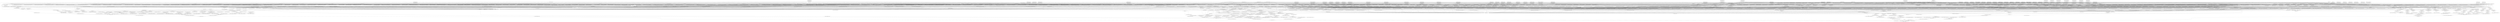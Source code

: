 digraph G {
	1 [label="1:systemDown(_):0.9979",shape=diamond];
	2 [label="2:RULE 102 (Blame Component):0.7932",shape=ellipse];
	3 [label="3:theSystem(_):1.0",shape=box];
	4 [label="4:systemCompromised(c0):0.9915",shape=diamond];
	5 [label="5:RULE 100 (System Compromised due to Confidentiality being compromised):0.8",shape=ellipse];
	6 [label="6:confidentialityCompromised(c0):1.0",shape=diamond];
	7 [label="7:RULE 76 (Loss of Confidentiality due to information disclosure):0.7679",shape=ellipse];
	8 [label="8:informationDiscosure(c0,0):0.9598",shape=diamond];
	9 [label="9:RULE 55 (Information Disclosure by Improper Input Validation):0.7995",shape=ellipse];
	10 [label="10:canCWE20(c0,0):0.9994",shape=diamond];
	11 [label="11:RULE 9 (CWE20 Is possible):0.7999",shape=ellipse];
	12 [label="12:vulnType(cwe20):1.0",shape=box];
	13 [label="13:compVulnExists(c0,connect,cwe20):1.0",shape=box];
	14 [label="14:isCompromised(c0,0):0.9998",shape=diamond];
	15 [label="15:RULE 4 (Compromised by method invocation of compromised component):0.512",shape=ellipse];
	16 [label="16:compVulnExists(c0,connect,cwe19):1.0",shape=box];
	17 [label="17:isCompromised(web,0):0.8",shape=diamond];
	18 [label="18:RULE 2 (Attacker Controlled Component):0.8",shape=ellipse];
	19 [label="19:attackerLocated(web,0):1.0",shape=box];
	20 [label="20:canInvoke(web,c0,connect,0):0.8",shape=diamond];
	21 [label="21:RULE 1 (Direct Method Invocation):0.8",shape=ellipse];
	22 [label="22:methodInvocation(web,c0,connect,0):1.0",shape=box];
	23 [label="23:RULE 4 (Compromised by method invocation of compromised component):0.512",shape=ellipse];
	24 [label="24:RULE 4 (Compromised by method invocation of compromised component):0.512",shape=ellipse];
	25 [label="25:compVulnExists(c0,connect,cwe264):1.0",shape=box];
	26 [label="26:RULE 4 (Compromised by method invocation of compromised component):0.512",shape=ellipse];
	27 [label="27:compVulnExists(c0,connect,cwe287):1.0",shape=box];
	28 [label="28:RULE 4 (Compromised by method invocation of compromised component):0.512",shape=ellipse];
	29 [label="29:compVulnExists(c0,connect,cwe310):1.0",shape=box];
	30 [label="30:RULE 4 (Compromised by method invocation of compromised component):0.512",shape=ellipse];
	31 [label="31:compVulnExists(c0,connect,cwe362):1.0",shape=box];
	32 [label="32:RULE 4 (Compromised by method invocation of compromised component):0.512",shape=ellipse];
	33 [label="33:compVulnExists(c0,connect,cwe399):1.0",shape=box];
	34 [label="34:RULE 4 (Compromised by method invocation of compromised component):0.512",shape=ellipse];
	35 [label="35:compVulnExists(c0,connect,cwe416):1.0",shape=box];
	36 [label="36:RULE 4 (Compromised by method invocation of compromised component):0.512",shape=ellipse];
	37 [label="37:compVulnExists(c0,connect,cwe476):1.0",shape=box];
	38 [label="38:RULE 4 (Compromised by method invocation of compromised component):0.512",shape=ellipse];
	39 [label="39:compVulnExists(c0,connect,cwe787):1.0",shape=box];
	40 [label="40:RULE 4 (Compromised by method invocation of compromised component):0.512",shape=ellipse];
	41 [label="41:compVulnExists(c0,connect,cwe79):1.0",shape=box];
	42 [label="42:RULE 4 (Compromised by method invocation of compromised component):0.512",shape=ellipse];
	43 [label="43:compVulnExists(c0,connect,cwe93):1.0",shape=box];
	44 [label="44:RULE 9 (CWE20 Is possible):0.8",shape=ellipse];
	45 [label="45:isCompromised(lbproxy,0):1.0",shape=diamond];
	46 [label="46:RULE 5 (Compromised by method invocation of compromised component):0.64",shape=ellipse];
	47 [label="47:vulnType(cwe19):1.0",shape=box];
	48 [label="48:externalVulnerability(lbproxy,cwe19):1.0",shape=box];
	49 [label="49:canInvoke(c0,lbproxy,conn,0):0.8",shape=diamond];
	50 [label="50:RULE 1 (Direct Method Invocation):0.8",shape=ellipse];
	51 [label="51:methodInvocation(c0,lbproxy,conn,0):1.0",shape=box];
	52 [label="52:RULE 5 (Compromised by method invocation of compromised component):0.4096",shape=ellipse];
	53 [label="53:canInvoke(web,lbproxy,conn,0):0.512",shape=diamond];
	54 [label="54:RULE 0 (Indirect Method Invocation):0.512",shape=ellipse];
	55 [label="55:RULE 5 (Compromised by method invocation of compromised component):0.64",shape=ellipse];
	56 [label="56:externalVulnerability(lbproxy,cwe20):1.0",shape=box];
	57 [label="57:RULE 5 (Compromised by method invocation of compromised component):0.4096",shape=ellipse];
	58 [label="58:RULE 5 (Compromised by method invocation of compromised component):0.64",shape=ellipse];
	59 [label="59:vulnType(cwe264):1.0",shape=box];
	60 [label="60:externalVulnerability(lbproxy,cwe264):1.0",shape=box];
	61 [label="61:RULE 5 (Compromised by method invocation of compromised component):0.4096",shape=ellipse];
	62 [label="62:RULE 5 (Compromised by method invocation of compromised component):0.64",shape=ellipse];
	63 [label="63:vulnType(cwe287):1.0",shape=box];
	64 [label="64:externalVulnerability(lbproxy,cwe287):1.0",shape=box];
	65 [label="65:RULE 5 (Compromised by method invocation of compromised component):0.4096",shape=ellipse];
	66 [label="66:RULE 5 (Compromised by method invocation of compromised component):0.64",shape=ellipse];
	67 [label="67:vulnType(cwe310):1.0",shape=box];
	68 [label="68:externalVulnerability(lbproxy,cwe310):1.0",shape=box];
	69 [label="69:RULE 5 (Compromised by method invocation of compromised component):0.4096",shape=ellipse];
	70 [label="70:RULE 5 (Compromised by method invocation of compromised component):0.64",shape=ellipse];
	71 [label="71:vulnType(cwe362):1.0",shape=box];
	72 [label="72:externalVulnerability(lbproxy,cwe362):1.0",shape=box];
	73 [label="73:RULE 5 (Compromised by method invocation of compromised component):0.4096",shape=ellipse];
	74 [label="74:RULE 5 (Compromised by method invocation of compromised component):0.64",shape=ellipse];
	75 [label="75:vulnType(cwe399):1.0",shape=box];
	76 [label="76:externalVulnerability(lbproxy,cwe399):1.0",shape=box];
	77 [label="77:RULE 5 (Compromised by method invocation of compromised component):0.4096",shape=ellipse];
	78 [label="78:RULE 5 (Compromised by method invocation of compromised component):0.64",shape=ellipse];
	79 [label="79:vulnType(cwe416):1.0",shape=box];
	80 [label="80:externalVulnerability(lbproxy,cwe416):1.0",shape=box];
	81 [label="81:RULE 5 (Compromised by method invocation of compromised component):0.4096",shape=ellipse];
	82 [label="82:RULE 5 (Compromised by method invocation of compromised component):0.64",shape=ellipse];
	83 [label="83:vulnType(cwe476):1.0",shape=box];
	84 [label="84:externalVulnerability(lbproxy,cwe476):1.0",shape=box];
	85 [label="85:RULE 5 (Compromised by method invocation of compromised component):0.4096",shape=ellipse];
	86 [label="86:RULE 5 (Compromised by method invocation of compromised component):0.64",shape=ellipse];
	87 [label="87:vulnType(cwe787):1.0",shape=box];
	88 [label="88:externalVulnerability(lbproxy,cwe787):1.0",shape=box];
	89 [label="89:RULE 5 (Compromised by method invocation of compromised component):0.4096",shape=ellipse];
	90 [label="90:RULE 5 (Compromised by method invocation of compromised component):0.64",shape=ellipse];
	91 [label="91:vulnType(cwe79):1.0",shape=box];
	92 [label="92:externalVulnerability(lbproxy,cwe79):1.0",shape=box];
	93 [label="93:RULE 5 (Compromised by method invocation of compromised component):0.4096",shape=ellipse];
	94 [label="94:RULE 5 (Compromised by method invocation of compromised component):0.64",shape=ellipse];
	95 [label="95:vulnType(cwe93):1.0",shape=box];
	96 [label="96:externalVulnerability(lbproxy,cwe93):1.0",shape=box];
	97 [label="97:RULE 5 (Compromised by method invocation of compromised component):0.4096",shape=ellipse];
	98 [label="98:RULE 6 (Compromised By External Interface):0.8",shape=ellipse];
	99 [label="99:externalInterface(lbproxy):1.0",shape=box];
	100 [label="100:isComponent(lbproxy,0):1.0",shape=box];
	101 [label="101:RULE 6 (Compromised By External Interface):0.8",shape=ellipse];
	102 [label="102:RULE 6 (Compromised By External Interface):0.8",shape=ellipse];
	103 [label="103:RULE 6 (Compromised By External Interface):0.8",shape=ellipse];
	104 [label="104:RULE 6 (Compromised By External Interface):0.8",shape=ellipse];
	105 [label="105:RULE 6 (Compromised By External Interface):0.8",shape=ellipse];
	106 [label="106:RULE 6 (Compromised By External Interface):0.8",shape=ellipse];
	107 [label="107:RULE 6 (Compromised By External Interface):0.8",shape=ellipse];
	108 [label="108:RULE 6 (Compromised By External Interface):0.8",shape=ellipse];
	109 [label="109:RULE 6 (Compromised By External Interface):0.8",shape=ellipse];
	110 [label="110:RULE 6 (Compromised By External Interface):0.8",shape=ellipse];
	111 [label="111:RULE 6 (Compromised By External Interface):0.8",shape=ellipse];
	112 [label="112:RULE 9 (CWE20 Is possible):0.8",shape=ellipse];
	113 [label="113:isCompromised(mysql,0):1.0",shape=diamond];
	114 [label="114:RULE 4 (Compromised by method invocation of compromised component):0.7975",shape=ellipse];
	115 [label="115:compVulnExists(mysql,load,cwe200):1.0",shape=box];
	116 [label="116:canInvoke(c0,mysql,load,0):0.997",shape=diamond];
	117 [label="117:RULE 0 (Indirect Method Invocation):0.3277",shape=ellipse];
	118 [label="118:canInvoke(lbproxy,mysql,load,0):0.512",shape=diamond];
	119 [label="119:RULE 0 (Indirect Method Invocation):0.512",shape=ellipse];
	120 [label="120:canInvoke(s0,mysql,load,0):0.8",shape=diamond];
	121 [label="121:RULE 1 (Direct Method Invocation):0.8",shape=ellipse];
	122 [label="122:methodInvocation(s0,mysql,load,0):1.0",shape=box];
	123 [label="123:canInvoke(lbproxy,s0,conn,0):0.8",shape=diamond];
	124 [label="124:RULE 1 (Direct Method Invocation):0.8",shape=ellipse];
	125 [label="125:methodInvocation(lbproxy,s0,conn,0):1.0",shape=box];
	126 [label="126:RULE 0 (Indirect Method Invocation):0.3277",shape=ellipse];
	127 [label="127:canInvoke(c0,s0,conn,0):0.512",shape=diamond];
	128 [label="128:RULE 0 (Indirect Method Invocation):0.512",shape=ellipse];
	129 [label="129:RULE 0 (Indirect Method Invocation):0.512",shape=ellipse];
	130 [label="130:canInvoke(c0,s0,echo,0):0.8",shape=diamond];
	131 [label="131:RULE 1 (Direct Method Invocation):0.8",shape=ellipse];
	132 [label="132:methodInvocation(c0,s0,echo,0):1.0",shape=box];
	133 [label="133:RULE 0 (Indirect Method Invocation):0.512",shape=ellipse];
	134 [label="134:canInvoke(c0,s0,fgets,0):0.8",shape=diamond];
	135 [label="135:RULE 1 (Direct Method Invocation):0.8",shape=ellipse];
	136 [label="136:methodInvocation(c0,s0,fgets,0):1.0",shape=box];
	137 [label="137:RULE 0 (Indirect Method Invocation):0.512",shape=ellipse];
	138 [label="138:canInvoke(c0,s0,header,0):0.8",shape=diamond];
	139 [label="139:RULE 1 (Direct Method Invocation):0.8",shape=ellipse];
	140 [label="140:methodInvocation(c0,s0,header,0):1.0",shape=box];
	141 [label="141:RULE 0 (Indirect Method Invocation):0.512",shape=ellipse];
	142 [label="142:canInvoke(c0,s0,imagecreatefrompng,0):0.8",shape=diamond];
	143 [label="143:RULE 1 (Direct Method Invocation):0.8",shape=ellipse];
	144 [label="144:methodInvocation(c0,s0,imagecreatefrompng,0):1.0",shape=box];
	145 [label="145:RULE 0 (Indirect Method Invocation):0.512",shape=ellipse];
	146 [label="146:canInvoke(c0,s0,include,0):0.8",shape=diamond];
	147 [label="147:RULE 1 (Direct Method Invocation):0.8",shape=ellipse];
	148 [label="148:methodInvocation(c0,s0,include,0):1.0",shape=box];
	149 [label="149:RULE 0 (Indirect Method Invocation):0.512",shape=ellipse];
	150 [label="150:canInvoke(c0,s0,setcookie,0):0.8",shape=diamond];
	151 [label="151:RULE 1 (Direct Method Invocation):0.8",shape=ellipse];
	152 [label="152:methodInvocation(c0,s0,setcookie,0):1.0",shape=box];
	153 [label="153:RULE 0 (Indirect Method Invocation):0.512",shape=ellipse];
	154 [label="154:canInvoke(c0,s0,shell_exec,0):0.8",shape=diamond];
	155 [label="155:RULE 1 (Direct Method Invocation):0.8",shape=ellipse];
	156 [label="156:methodInvocation(c0,s0,shell_exec,0):1.0",shape=box];
	157 [label="157:RULE 4 (Compromised by method invocation of compromised component):0.4096",shape=ellipse];
	158 [label="158:RULE 4 (Compromised by method invocation of compromised component):0.64",shape=ellipse];
	159 [label="159:isCompromised(s0,0):1.0",shape=diamond];
	160 [label="160:RULE 4 (Compromised by method invocation of compromised component):0.6399",shape=ellipse];
	161 [label="161:compVulnExists(s0,echo,cwe79):1.0",shape=box];
	162 [label="162:RULE 4 (Compromised by method invocation of compromised component):0.3277",shape=ellipse];
	163 [label="163:canInvoke(web,s0,echo,0):0.512",shape=diamond];
	164 [label="164:RULE 0 (Indirect Method Invocation):0.512",shape=ellipse];
	165 [label="165:RULE 4 (Compromised by method invocation of compromised component):0.6399",shape=ellipse];
	166 [label="166:compVulnExists(s0,fgets,cwe200):1.0",shape=box];
	167 [label="167:RULE 4 (Compromised by method invocation of compromised component):0.3277",shape=ellipse];
	168 [label="168:canInvoke(web,s0,fgets,0):0.512",shape=diamond];
	169 [label="169:RULE 0 (Indirect Method Invocation):0.512",shape=ellipse];
	170 [label="170:RULE 4 (Compromised by method invocation of compromised component):0.6399",shape=ellipse];
	171 [label="171:compVulnExists(s0,header,cwe601):1.0",shape=box];
	172 [label="172:RULE 4 (Compromised by method invocation of compromised component):0.3277",shape=ellipse];
	173 [label="173:canInvoke(web,s0,header,0):0.512",shape=diamond];
	174 [label="174:RULE 0 (Indirect Method Invocation):0.512",shape=ellipse];
	175 [label="175:RULE 4 (Compromised by method invocation of compromised component):0.6399",shape=ellipse];
	176 [label="176:compVulnExists(s0,imagecreatefrompng,cwe200):1.0",shape=box];
	177 [label="177:RULE 4 (Compromised by method invocation of compromised component):0.3277",shape=ellipse];
	178 [label="178:canInvoke(web,s0,imagecreatefrompng,0):0.512",shape=diamond];
	179 [label="179:RULE 0 (Indirect Method Invocation):0.512",shape=ellipse];
	180 [label="180:RULE 4 (Compromised by method invocation of compromised component):0.6399",shape=ellipse];
	181 [label="181:compVulnExists(s0,include,cwe98):1.0",shape=box];
	182 [label="182:RULE 4 (Compromised by method invocation of compromised component):0.3277",shape=ellipse];
	183 [label="183:canInvoke(web,s0,include,0):0.512",shape=diamond];
	184 [label="184:RULE 0 (Indirect Method Invocation):0.512",shape=ellipse];
	185 [label="185:RULE 4 (Compromised by method invocation of compromised component):0.6399",shape=ellipse];
	186 [label="186:compVulnExists(s0,setcookie,cwe384):1.0",shape=box];
	187 [label="187:RULE 4 (Compromised by method invocation of compromised component):0.3277",shape=ellipse];
	188 [label="188:canInvoke(web,s0,setcookie,0):0.512",shape=diamond];
	189 [label="189:RULE 0 (Indirect Method Invocation):0.512",shape=ellipse];
	190 [label="190:RULE 4 (Compromised by method invocation of compromised component):0.6399",shape=ellipse];
	191 [label="191:compVulnExists(s0,shell_exec,cwe78):1.0",shape=box];
	192 [label="192:RULE 4 (Compromised by method invocation of compromised component):0.3277",shape=ellipse];
	193 [label="193:canInvoke(web,s0,shell_exec,0):0.512",shape=diamond];
	194 [label="194:RULE 0 (Indirect Method Invocation):0.512",shape=ellipse];
	195 [label="195:RULE 4 (Compromised by method invocation of compromised component):0.6326",shape=ellipse];
	196 [label="196:canInvoke(web,mysql,load,0):0.9885",shape=diamond];
	197 [label="197:RULE 0 (Indirect Method Invocation):0.6381",shape=ellipse];
	198 [label="198:RULE 0 (Indirect Method Invocation):0.2097",shape=ellipse];
	199 [label="199:RULE 0 (Indirect Method Invocation):0.3507",shape=ellipse];
	200 [label="200:canInvoke(web,s0,conn,0):0.548",shape=diamond];
	201 [label="201:RULE 0 (Indirect Method Invocation):0.3277",shape=ellipse];
	202 [label="202:RULE 0 (Indirect Method Invocation):0.3277",shape=ellipse];
	203 [label="203:RULE 0 (Indirect Method Invocation):0.3277",shape=ellipse];
	204 [label="204:RULE 0 (Indirect Method Invocation):0.3277",shape=ellipse];
	205 [label="205:RULE 0 (Indirect Method Invocation):0.3277",shape=ellipse];
	206 [label="206:RULE 0 (Indirect Method Invocation):0.3277",shape=ellipse];
	207 [label="207:RULE 0 (Indirect Method Invocation):0.3277",shape=ellipse];
	208 [label="208:RULE 0 (Indirect Method Invocation):0.3277",shape=ellipse];
	209 [label="209:RULE 0 (Indirect Method Invocation):0.3277",shape=ellipse];
	210 [label="210:RULE 4 (Compromised by method invocation of compromised component):0.7975",shape=ellipse];
	211 [label="211:compVulnExists(mysql,load,cwe284):1.0",shape=box];
	212 [label="212:RULE 4 (Compromised by method invocation of compromised component):0.4096",shape=ellipse];
	213 [label="213:RULE 4 (Compromised by method invocation of compromised component):0.64",shape=ellipse];
	214 [label="214:RULE 4 (Compromised by method invocation of compromised component):0.6326",shape=ellipse];
	215 [label="215:RULE 4 (Compromised by method invocation of compromised component):0.7975",shape=ellipse];
	216 [label="216:compVulnExists(mysql,load,cwe89):1.0",shape=box];
	217 [label="217:RULE 4 (Compromised by method invocation of compromised component):0.4096",shape=ellipse];
	218 [label="218:RULE 4 (Compromised by method invocation of compromised component):0.64",shape=ellipse];
	219 [label="219:RULE 4 (Compromised by method invocation of compromised component):0.6326",shape=ellipse];
	220 [label="220:RULE 4 (Compromised by method invocation of compromised component):0.7975",shape=ellipse];
	221 [label="221:compVulnExists(mysql,load,dwe119):1.0",shape=box];
	222 [label="222:RULE 4 (Compromised by method invocation of compromised component):0.4096",shape=ellipse];
	223 [label="223:RULE 4 (Compromised by method invocation of compromised component):0.64",shape=ellipse];
	224 [label="224:RULE 4 (Compromised by method invocation of compromised component):0.6326",shape=ellipse];
	225 [label="225:RULE 5 (Compromised by method invocation of compromised component):0.7976",shape=ellipse];
	226 [label="226:vulnType(cwe119):1.0",shape=box];
	227 [label="227:externalVulnerability(mysql,cwe119):1.0",shape=box];
	228 [label="228:RULE 5 (Compromised by method invocation of compromised component):0.4096",shape=ellipse];
	229 [label="229:RULE 5 (Compromised by method invocation of compromised component):0.64",shape=ellipse];
	230 [label="230:RULE 5 (Compromised by method invocation of compromised component):0.7908",shape=ellipse];
	231 [label="231:RULE 5 (Compromised by method invocation of compromised component):0.7976",shape=ellipse];
	232 [label="232:vulnType(cwe200):1.0",shape=box];
	233 [label="233:externalVulnerability(mysql,cwe200):1.0",shape=box];
	234 [label="234:RULE 5 (Compromised by method invocation of compromised component):0.4096",shape=ellipse];
	235 [label="235:RULE 5 (Compromised by method invocation of compromised component):0.64",shape=ellipse];
	236 [label="236:RULE 5 (Compromised by method invocation of compromised component):0.7908",shape=ellipse];
	237 [label="237:RULE 5 (Compromised by method invocation of compromised component):0.7976",shape=ellipse];
	238 [label="238:vulnType(cwe89):1.0",shape=box];
	239 [label="239:externalVulnerability(mysql,cwe89):1.0",shape=box];
	240 [label="240:RULE 5 (Compromised by method invocation of compromised component):0.4096",shape=ellipse];
	241 [label="241:RULE 5 (Compromised by method invocation of compromised component):0.64",shape=ellipse];
	242 [label="242:RULE 5 (Compromised by method invocation of compromised component):0.7908",shape=ellipse];
	243 [label="243:RULE 6 (Compromised By External Interface):0.8",shape=ellipse];
	244 [label="244:externalInterface(mysql):1.0",shape=box];
	245 [label="245:isComponent(mysql,0):1.0",shape=box];
	246 [label="246:RULE 6 (Compromised By External Interface):0.8",shape=ellipse];
	247 [label="247:RULE 6 (Compromised By External Interface):0.8",shape=ellipse];
	248 [label="248:RULE 9 (CWE20 Is possible):0.8",shape=ellipse];
	249 [label="249:RULE 9 (CWE20 Is possible):0.64",shape=ellipse];
	250 [label="250:RULE 57 (Information Disclosure via Race Condition):0.7995",shape=ellipse];
	251 [label="251:canCWE362(c0,0):0.9994",shape=diamond];
	252 [label="252:RULE 33 (CWE362 Is possible):0.7999",shape=ellipse];
	253 [label="253:RULE 33 (CWE362 Is possible):0.8",shape=ellipse];
	254 [label="254:RULE 33 (CWE362 Is possible):0.8",shape=ellipse];
	255 [label="255:RULE 33 (CWE362 Is possible):0.8",shape=ellipse];
	256 [label="256:RULE 33 (CWE362 Is possible):0.64",shape=ellipse];
	257 [label="257:RULE 76 (Loss of Confidentiality due to information disclosure):0.7678",shape=ellipse];
	258 [label="258:informationDiscosure(c0,1):0.9597",shape=diamond];
	259 [label="259:RULE 55 (Information Disclosure by Improper Input Validation):0.7994",shape=ellipse];
	260 [label="260:canCWE20(c0,1):0.9992",shape=diamond];
	261 [label="261:RULE 9 (CWE20 Is possible):0.7997",shape=ellipse];
	262 [label="262:isCompromised(c0,1):0.9996",shape=diamond];
	263 [label="263:RULE 3 (Compromised in Past):0.7999",shape=ellipse];
	264 [label="264:adaptationStep(0,1):1.0",shape=box];
	265 [label="265:isComponent(c0,1):1.0",shape=box];
	266 [label="266:RULE 4 (Compromised by method invocation of compromised component):0.4096",shape=ellipse];
	267 [label="267:isCompromised(web,1):0.64",shape=diamond];
	268 [label="268:RULE 3 (Compromised in Past):0.64",shape=ellipse];
	269 [label="269:isComponent(web,1):1.0",shape=box];
	270 [label="270:canInvoke(web,c0,connect,1):0.8",shape=diamond];
	271 [label="271:RULE 1 (Direct Method Invocation):0.8",shape=ellipse];
	272 [label="272:methodInvocation(web,c0,connect,1):1.0",shape=box];
	273 [label="273:RULE 4 (Compromised by method invocation of compromised component):0.4096",shape=ellipse];
	274 [label="274:RULE 4 (Compromised by method invocation of compromised component):0.4096",shape=ellipse];
	275 [label="275:RULE 4 (Compromised by method invocation of compromised component):0.4096",shape=ellipse];
	276 [label="276:RULE 4 (Compromised by method invocation of compromised component):0.4096",shape=ellipse];
	277 [label="277:RULE 4 (Compromised by method invocation of compromised component):0.4096",shape=ellipse];
	278 [label="278:RULE 4 (Compromised by method invocation of compromised component):0.4096",shape=ellipse];
	279 [label="279:RULE 4 (Compromised by method invocation of compromised component):0.4096",shape=ellipse];
	280 [label="280:RULE 4 (Compromised by method invocation of compromised component):0.4096",shape=ellipse];
	281 [label="281:RULE 4 (Compromised by method invocation of compromised component):0.4096",shape=ellipse];
	282 [label="282:RULE 4 (Compromised by method invocation of compromised component):0.4096",shape=ellipse];
	283 [label="283:RULE 4 (Compromised by method invocation of compromised component):0.4096",shape=ellipse];
	284 [label="284:RULE 9 (CWE20 Is possible):0.8",shape=ellipse];
	285 [label="285:isCompromised(lbproxy,1):1.0",shape=diamond];
	286 [label="286:RULE 3 (Compromised in Past):0.8",shape=ellipse];
	287 [label="287:isComponent(lbproxy,1):1.0",shape=box];
	288 [label="288:RULE 5 (Compromised by method invocation of compromised component):0.64",shape=ellipse];
	289 [label="289:canInvoke(c0,lbproxy,conn,1):0.8",shape=diamond];
	290 [label="290:RULE 1 (Direct Method Invocation):0.8",shape=ellipse];
	291 [label="291:methodInvocation(c0,lbproxy,conn,1):1.0",shape=box];
	292 [label="292:RULE 5 (Compromised by method invocation of compromised component):0.64",shape=ellipse];
	293 [label="293:canInvoke(c1,lbproxy,conn,1):0.8",shape=diamond];
	294 [label="294:RULE 1 (Direct Method Invocation):0.8",shape=ellipse];
	295 [label="295:methodInvocation(c1,lbproxy,conn,1):1.0",shape=box];
	296 [label="296:RULE 5 (Compromised by method invocation of compromised component):0.6095",shape=ellipse];
	297 [label="297:canInvoke(web,lbproxy,conn,1):0.7619",shape=diamond];
	298 [label="298:RULE 0 (Indirect Method Invocation):0.512",shape=ellipse];
	299 [label="299:RULE 0 (Indirect Method Invocation):0.512",shape=ellipse];
	300 [label="300:canInvoke(web,c1,connect,1):0.8",shape=diamond];
	301 [label="301:RULE 1 (Direct Method Invocation):0.8",shape=ellipse];
	302 [label="302:methodInvocation(web,c1,connect,1):1.0",shape=box];
	303 [label="303:RULE 5 (Compromised by method invocation of compromised component):0.64",shape=ellipse];
	304 [label="304:RULE 5 (Compromised by method invocation of compromised component):0.64",shape=ellipse];
	305 [label="305:RULE 5 (Compromised by method invocation of compromised component):0.6095",shape=ellipse];
	306 [label="306:RULE 5 (Compromised by method invocation of compromised component):0.64",shape=ellipse];
	307 [label="307:RULE 5 (Compromised by method invocation of compromised component):0.64",shape=ellipse];
	308 [label="308:RULE 5 (Compromised by method invocation of compromised component):0.6095",shape=ellipse];
	309 [label="309:RULE 5 (Compromised by method invocation of compromised component):0.64",shape=ellipse];
	310 [label="310:RULE 5 (Compromised by method invocation of compromised component):0.64",shape=ellipse];
	311 [label="311:RULE 5 (Compromised by method invocation of compromised component):0.6095",shape=ellipse];
	312 [label="312:RULE 5 (Compromised by method invocation of compromised component):0.64",shape=ellipse];
	313 [label="313:RULE 5 (Compromised by method invocation of compromised component):0.64",shape=ellipse];
	314 [label="314:RULE 5 (Compromised by method invocation of compromised component):0.6095",shape=ellipse];
	315 [label="315:RULE 5 (Compromised by method invocation of compromised component):0.64",shape=ellipse];
	316 [label="316:RULE 5 (Compromised by method invocation of compromised component):0.64",shape=ellipse];
	317 [label="317:RULE 5 (Compromised by method invocation of compromised component):0.6095",shape=ellipse];
	318 [label="318:RULE 5 (Compromised by method invocation of compromised component):0.64",shape=ellipse];
	319 [label="319:RULE 5 (Compromised by method invocation of compromised component):0.64",shape=ellipse];
	320 [label="320:RULE 5 (Compromised by method invocation of compromised component):0.6095",shape=ellipse];
	321 [label="321:RULE 5 (Compromised by method invocation of compromised component):0.64",shape=ellipse];
	322 [label="322:RULE 5 (Compromised by method invocation of compromised component):0.64",shape=ellipse];
	323 [label="323:RULE 5 (Compromised by method invocation of compromised component):0.6095",shape=ellipse];
	324 [label="324:RULE 5 (Compromised by method invocation of compromised component):0.64",shape=ellipse];
	325 [label="325:RULE 5 (Compromised by method invocation of compromised component):0.64",shape=ellipse];
	326 [label="326:RULE 5 (Compromised by method invocation of compromised component):0.6095",shape=ellipse];
	327 [label="327:RULE 5 (Compromised by method invocation of compromised component):0.64",shape=ellipse];
	328 [label="328:RULE 5 (Compromised by method invocation of compromised component):0.64",shape=ellipse];
	329 [label="329:RULE 5 (Compromised by method invocation of compromised component):0.6095",shape=ellipse];
	330 [label="330:RULE 5 (Compromised by method invocation of compromised component):0.64",shape=ellipse];
	331 [label="331:RULE 5 (Compromised by method invocation of compromised component):0.64",shape=ellipse];
	332 [label="332:RULE 5 (Compromised by method invocation of compromised component):0.6095",shape=ellipse];
	333 [label="333:RULE 5 (Compromised by method invocation of compromised component):0.64",shape=ellipse];
	334 [label="334:RULE 5 (Compromised by method invocation of compromised component):0.64",shape=ellipse];
	335 [label="335:RULE 5 (Compromised by method invocation of compromised component):0.6095",shape=ellipse];
	336 [label="336:RULE 6 (Compromised By External Interface):0.8",shape=ellipse];
	337 [label="337:RULE 6 (Compromised By External Interface):0.8",shape=ellipse];
	338 [label="338:RULE 6 (Compromised By External Interface):0.8",shape=ellipse];
	339 [label="339:RULE 6 (Compromised By External Interface):0.8",shape=ellipse];
	340 [label="340:RULE 6 (Compromised By External Interface):0.8",shape=ellipse];
	341 [label="341:RULE 6 (Compromised By External Interface):0.8",shape=ellipse];
	342 [label="342:RULE 6 (Compromised By External Interface):0.8",shape=ellipse];
	343 [label="343:RULE 6 (Compromised By External Interface):0.8",shape=ellipse];
	344 [label="344:RULE 6 (Compromised By External Interface):0.8",shape=ellipse];
	345 [label="345:RULE 6 (Compromised By External Interface):0.8",shape=ellipse];
	346 [label="346:RULE 6 (Compromised By External Interface):0.8",shape=ellipse];
	347 [label="347:RULE 6 (Compromised By External Interface):0.8",shape=ellipse];
	348 [label="348:RULE 9 (CWE20 Is possible):0.8",shape=ellipse];
	349 [label="349:isCompromised(mysql,1):1.0",shape=diamond];
	350 [label="350:RULE 3 (Compromised in Past):0.8",shape=ellipse];
	351 [label="351:isComponent(mysql,1):1.0",shape=box];
	352 [label="352:RULE 4 (Compromised by method invocation of compromised component):0.7985",shape=ellipse];
	353 [label="353:canInvoke(c0,mysql,load,1):0.9985",shape=diamond];
	354 [label="354:RULE 0 (Indirect Method Invocation):0.4876",shape=ellipse];
	355 [label="355:canInvoke(lbproxy,mysql,load,1):0.7619",shape=diamond];
	356 [label="356:RULE 0 (Indirect Method Invocation):0.512",shape=ellipse];
	357 [label="357:canInvoke(s0,mysql,load,1):0.8",shape=diamond];
	358 [label="358:RULE 1 (Direct Method Invocation):0.8",shape=ellipse];
	359 [label="359:methodInvocation(s0,mysql,load,1):1.0",shape=box];
	360 [label="360:canInvoke(lbproxy,s0,conn,1):0.8",shape=diamond];
	361 [label="361:RULE 1 (Direct Method Invocation):0.8",shape=ellipse];
	362 [label="362:methodInvocation(lbproxy,s0,conn,1):1.0",shape=box];
	363 [label="363:RULE 0 (Indirect Method Invocation):0.512",shape=ellipse];
	364 [label="364:canInvoke(s1,mysql,load,1):0.8",shape=diamond];
	365 [label="365:RULE 1 (Direct Method Invocation):0.8",shape=ellipse];
	366 [label="366:methodInvocation(s1,mysql,load,1):1.0",shape=box];
	367 [label="367:canInvoke(lbproxy,s1,conn,1):0.8",shape=diamond];
	368 [label="368:RULE 1 (Direct Method Invocation):0.8",shape=ellipse];
	369 [label="369:methodInvocation(lbproxy,s1,conn,1):1.0",shape=box];
	370 [label="370:RULE 0 (Indirect Method Invocation):0.3277",shape=ellipse];
	371 [label="371:canInvoke(c0,s0,conn,1):0.512",shape=diamond];
	372 [label="372:RULE 0 (Indirect Method Invocation):0.512",shape=ellipse];
	373 [label="373:RULE 0 (Indirect Method Invocation):0.512",shape=ellipse];
	374 [label="374:canInvoke(c0,s0,echo,1):0.8",shape=diamond];
	375 [label="375:RULE 1 (Direct Method Invocation):0.8",shape=ellipse];
	376 [label="376:methodInvocation(c0,s0,echo,1):1.0",shape=box];
	377 [label="377:RULE 0 (Indirect Method Invocation):0.512",shape=ellipse];
	378 [label="378:canInvoke(c0,s0,fgets,1):0.8",shape=diamond];
	379 [label="379:RULE 1 (Direct Method Invocation):0.8",shape=ellipse];
	380 [label="380:methodInvocation(c0,s0,fgets,1):1.0",shape=box];
	381 [label="381:RULE 0 (Indirect Method Invocation):0.512",shape=ellipse];
	382 [label="382:canInvoke(c0,s0,header,1):0.8",shape=diamond];
	383 [label="383:RULE 1 (Direct Method Invocation):0.8",shape=ellipse];
	384 [label="384:methodInvocation(c0,s0,header,1):1.0",shape=box];
	385 [label="385:RULE 0 (Indirect Method Invocation):0.512",shape=ellipse];
	386 [label="386:canInvoke(c0,s0,imagecreatefrompng,1):0.8",shape=diamond];
	387 [label="387:RULE 1 (Direct Method Invocation):0.8",shape=ellipse];
	388 [label="388:methodInvocation(c0,s0,imagecreatefrompng,1):1.0",shape=box];
	389 [label="389:RULE 0 (Indirect Method Invocation):0.512",shape=ellipse];
	390 [label="390:canInvoke(c0,s0,include,1):0.8",shape=diamond];
	391 [label="391:RULE 1 (Direct Method Invocation):0.8",shape=ellipse];
	392 [label="392:methodInvocation(c0,s0,include,1):1.0",shape=box];
	393 [label="393:RULE 0 (Indirect Method Invocation):0.512",shape=ellipse];
	394 [label="394:canInvoke(c0,s0,setcookie,1):0.8",shape=diamond];
	395 [label="395:RULE 1 (Direct Method Invocation):0.8",shape=ellipse];
	396 [label="396:methodInvocation(c0,s0,setcookie,1):1.0",shape=box];
	397 [label="397:RULE 0 (Indirect Method Invocation):0.512",shape=ellipse];
	398 [label="398:canInvoke(c0,s0,shell_exec,1):0.8",shape=diamond];
	399 [label="399:RULE 1 (Direct Method Invocation):0.8",shape=ellipse];
	400 [label="400:methodInvocation(c0,s0,shell_exec,1):1.0",shape=box];
	401 [label="401:RULE 0 (Indirect Method Invocation):0.3277",shape=ellipse];
	402 [label="402:canInvoke(c0,s1,conn,1):0.512",shape=diamond];
	403 [label="403:RULE 0 (Indirect Method Invocation):0.512",shape=ellipse];
	404 [label="404:RULE 4 (Compromised by method invocation of compromised component):0.6095",shape=ellipse];
	405 [label="405:RULE 4 (Compromised by method invocation of compromised component):0.64",shape=ellipse];
	406 [label="406:isCompromised(s0,1):1.0",shape=diamond];
	407 [label="407:RULE 3 (Compromised in Past):0.8",shape=ellipse];
	408 [label="408:isComponent(s0,1):1.0",shape=box];
	409 [label="409:RULE 4 (Compromised by method invocation of compromised component):0.6398",shape=ellipse];
	410 [label="410:RULE 4 (Compromised by method invocation of compromised component):0.2621",shape=ellipse];
	411 [label="411:canInvoke(web,s0,echo,1):0.512",shape=diamond];
	412 [label="412:RULE 0 (Indirect Method Invocation):0.512",shape=ellipse];
	413 [label="413:RULE 4 (Compromised by method invocation of compromised component):0.6398",shape=ellipse];
	414 [label="414:RULE 4 (Compromised by method invocation of compromised component):0.2621",shape=ellipse];
	415 [label="415:canInvoke(web,s0,fgets,1):0.512",shape=diamond];
	416 [label="416:RULE 0 (Indirect Method Invocation):0.512",shape=ellipse];
	417 [label="417:RULE 4 (Compromised by method invocation of compromised component):0.6398",shape=ellipse];
	418 [label="418:RULE 4 (Compromised by method invocation of compromised component):0.2621",shape=ellipse];
	419 [label="419:canInvoke(web,s0,header,1):0.512",shape=diamond];
	420 [label="420:RULE 0 (Indirect Method Invocation):0.512",shape=ellipse];
	421 [label="421:RULE 4 (Compromised by method invocation of compromised component):0.6398",shape=ellipse];
	422 [label="422:RULE 4 (Compromised by method invocation of compromised component):0.2621",shape=ellipse];
	423 [label="423:canInvoke(web,s0,imagecreatefrompng,1):0.512",shape=diamond];
	424 [label="424:RULE 0 (Indirect Method Invocation):0.512",shape=ellipse];
	425 [label="425:RULE 4 (Compromised by method invocation of compromised component):0.6398",shape=ellipse];
	426 [label="426:RULE 4 (Compromised by method invocation of compromised component):0.2621",shape=ellipse];
	427 [label="427:canInvoke(web,s0,include,1):0.512",shape=diamond];
	428 [label="428:RULE 0 (Indirect Method Invocation):0.512",shape=ellipse];
	429 [label="429:RULE 4 (Compromised by method invocation of compromised component):0.6398",shape=ellipse];
	430 [label="430:RULE 4 (Compromised by method invocation of compromised component):0.2621",shape=ellipse];
	431 [label="431:canInvoke(web,s0,setcookie,1):0.512",shape=diamond];
	432 [label="432:RULE 0 (Indirect Method Invocation):0.512",shape=ellipse];
	433 [label="433:RULE 4 (Compromised by method invocation of compromised component):0.6398",shape=ellipse];
	434 [label="434:RULE 4 (Compromised by method invocation of compromised component):0.2621",shape=ellipse];
	435 [label="435:canInvoke(web,s0,shell_exec,1):0.512",shape=diamond];
	436 [label="436:RULE 0 (Indirect Method Invocation):0.512",shape=ellipse];
	437 [label="437:RULE 4 (Compromised by method invocation of compromised component):0.512",shape=ellipse];
	438 [label="438:canInvoke(web,mysql,load,1):0.9999",shape=diamond];
	439 [label="439:RULE 0 (Indirect Method Invocation):0.639",shape=ellipse];
	440 [label="440:RULE 0 (Indirect Method Invocation):0.639",shape=ellipse];
	441 [label="441:canInvoke(c1,mysql,load,1):0.9985",shape=diamond];
	442 [label="442:RULE 0 (Indirect Method Invocation):0.4876",shape=ellipse];
	443 [label="443:RULE 0 (Indirect Method Invocation):0.3277",shape=ellipse];
	444 [label="444:canInvoke(c1,s0,conn,1):0.512",shape=diamond];
	445 [label="445:RULE 0 (Indirect Method Invocation):0.512",shape=ellipse];
	446 [label="446:RULE 0 (Indirect Method Invocation):0.3277",shape=ellipse];
	447 [label="447:canInvoke(c1,s1,conn,1):0.512",shape=diamond];
	448 [label="448:RULE 0 (Indirect Method Invocation):0.512",shape=ellipse];
	449 [label="449:RULE 0 (Indirect Method Invocation):0.512",shape=ellipse];
	450 [label="450:canInvoke(c1,s1,echo,1):0.8",shape=diamond];
	451 [label="451:RULE 1 (Direct Method Invocation):0.8",shape=ellipse];
	452 [label="452:methodInvocation(c1,s1,echo,1):1.0",shape=box];
	453 [label="453:RULE 0 (Indirect Method Invocation):0.512",shape=ellipse];
	454 [label="454:canInvoke(c1,s1,fgets,1):0.8",shape=diamond];
	455 [label="455:RULE 1 (Direct Method Invocation):0.8",shape=ellipse];
	456 [label="456:methodInvocation(c1,s1,fgets,1):1.0",shape=box];
	457 [label="457:RULE 0 (Indirect Method Invocation):0.512",shape=ellipse];
	458 [label="458:canInvoke(c1,s1,header,1):0.8",shape=diamond];
	459 [label="459:RULE 1 (Direct Method Invocation):0.8",shape=ellipse];
	460 [label="460:methodInvocation(c1,s1,header,1):1.0",shape=box];
	461 [label="461:RULE 0 (Indirect Method Invocation):0.512",shape=ellipse];
	462 [label="462:canInvoke(c1,s1,imagecreatefrompng,1):0.8",shape=diamond];
	463 [label="463:RULE 1 (Direct Method Invocation):0.8",shape=ellipse];
	464 [label="464:methodInvocation(c1,s1,imagecreatefrompng,1):1.0",shape=box];
	465 [label="465:RULE 0 (Indirect Method Invocation):0.512",shape=ellipse];
	466 [label="466:canInvoke(c1,s1,include,1):0.8",shape=diamond];
	467 [label="467:RULE 1 (Direct Method Invocation):0.8",shape=ellipse];
	468 [label="468:methodInvocation(c1,s1,include,1):1.0",shape=box];
	469 [label="469:RULE 0 (Indirect Method Invocation):0.512",shape=ellipse];
	470 [label="470:canInvoke(c1,s1,setcookie,1):0.8",shape=diamond];
	471 [label="471:RULE 1 (Direct Method Invocation):0.8",shape=ellipse];
	472 [label="472:methodInvocation(c1,s1,setcookie,1):1.0",shape=box];
	473 [label="473:RULE 0 (Indirect Method Invocation):0.512",shape=ellipse];
	474 [label="474:canInvoke(c1,s1,shell_exec,1):0.8",shape=diamond];
	475 [label="475:RULE 1 (Direct Method Invocation):0.8",shape=ellipse];
	476 [label="476:methodInvocation(c1,s1,shell_exec,1):1.0",shape=box];
	477 [label="477:RULE 0 (Indirect Method Invocation):0.4643",shape=ellipse];
	478 [label="478:RULE 0 (Indirect Method Invocation):0.4918",shape=ellipse];
	479 [label="479:canInvoke(web,s0,conn,1):0.7684",shape=diamond];
	480 [label="480:RULE 0 (Indirect Method Invocation):0.3277",shape=ellipse];
	481 [label="481:RULE 0 (Indirect Method Invocation):0.3277",shape=ellipse];
	482 [label="482:RULE 0 (Indirect Method Invocation):0.4876",shape=ellipse];
	483 [label="483:RULE 0 (Indirect Method Invocation):0.3277",shape=ellipse];
	484 [label="484:RULE 0 (Indirect Method Invocation):0.3277",shape=ellipse];
	485 [label="485:RULE 0 (Indirect Method Invocation):0.3277",shape=ellipse];
	486 [label="486:RULE 0 (Indirect Method Invocation):0.3277",shape=ellipse];
	487 [label="487:RULE 0 (Indirect Method Invocation):0.3277",shape=ellipse];
	488 [label="488:RULE 0 (Indirect Method Invocation):0.3277",shape=ellipse];
	489 [label="489:RULE 0 (Indirect Method Invocation):0.3277",shape=ellipse];
	490 [label="490:RULE 0 (Indirect Method Invocation):0.4918",shape=ellipse];
	491 [label="491:canInvoke(web,s1,conn,1):0.7684",shape=diamond];
	492 [label="492:RULE 0 (Indirect Method Invocation):0.3277",shape=ellipse];
	493 [label="493:RULE 0 (Indirect Method Invocation):0.3277",shape=ellipse];
	494 [label="494:RULE 0 (Indirect Method Invocation):0.4876",shape=ellipse];
	495 [label="495:RULE 0 (Indirect Method Invocation):0.3277",shape=ellipse];
	496 [label="496:canInvoke(web,s1,echo,1):0.512",shape=diamond];
	497 [label="497:RULE 0 (Indirect Method Invocation):0.512",shape=ellipse];
	498 [label="498:RULE 0 (Indirect Method Invocation):0.3277",shape=ellipse];
	499 [label="499:canInvoke(web,s1,fgets,1):0.512",shape=diamond];
	500 [label="500:RULE 0 (Indirect Method Invocation):0.512",shape=ellipse];
	501 [label="501:RULE 0 (Indirect Method Invocation):0.3277",shape=ellipse];
	502 [label="502:canInvoke(web,s1,header,1):0.512",shape=diamond];
	503 [label="503:RULE 0 (Indirect Method Invocation):0.512",shape=ellipse];
	504 [label="504:RULE 0 (Indirect Method Invocation):0.3277",shape=ellipse];
	505 [label="505:canInvoke(web,s1,imagecreatefrompng,1):0.512",shape=diamond];
	506 [label="506:RULE 0 (Indirect Method Invocation):0.512",shape=ellipse];
	507 [label="507:RULE 0 (Indirect Method Invocation):0.3277",shape=ellipse];
	508 [label="508:canInvoke(web,s1,include,1):0.512",shape=diamond];
	509 [label="509:RULE 0 (Indirect Method Invocation):0.512",shape=ellipse];
	510 [label="510:RULE 0 (Indirect Method Invocation):0.3277",shape=ellipse];
	511 [label="511:canInvoke(web,s1,setcookie,1):0.512",shape=diamond];
	512 [label="512:RULE 0 (Indirect Method Invocation):0.512",shape=ellipse];
	513 [label="513:RULE 0 (Indirect Method Invocation):0.3277",shape=ellipse];
	514 [label="514:canInvoke(web,s1,shell_exec,1):0.512",shape=diamond];
	515 [label="515:RULE 0 (Indirect Method Invocation):0.512",shape=ellipse];
	516 [label="516:RULE 4 (Compromised by method invocation of compromised component):0.7985",shape=ellipse];
	517 [label="517:RULE 4 (Compromised by method invocation of compromised component):0.6095",shape=ellipse];
	518 [label="518:RULE 4 (Compromised by method invocation of compromised component):0.64",shape=ellipse];
	519 [label="519:RULE 4 (Compromised by method invocation of compromised component):0.512",shape=ellipse];
	520 [label="520:RULE 4 (Compromised by method invocation of compromised component):0.7985",shape=ellipse];
	521 [label="521:RULE 4 (Compromised by method invocation of compromised component):0.6095",shape=ellipse];
	522 [label="522:RULE 4 (Compromised by method invocation of compromised component):0.64",shape=ellipse];
	523 [label="523:RULE 4 (Compromised by method invocation of compromised component):0.512",shape=ellipse];
	524 [label="524:RULE 4 (Compromised by method invocation of compromised component):0.7985",shape=ellipse];
	525 [label="525:RULE 4 (Compromised by method invocation of compromised component):0.6095",shape=ellipse];
	526 [label="526:RULE 4 (Compromised by method invocation of compromised component):0.64",shape=ellipse];
	527 [label="527:RULE 4 (Compromised by method invocation of compromised component):0.512",shape=ellipse];
	528 [label="528:RULE 5 (Compromised by method invocation of compromised component):0.7988",shape=ellipse];
	529 [label="529:RULE 5 (Compromised by method invocation of compromised component):0.7988",shape=ellipse];
	530 [label="530:RULE 5 (Compromised by method invocation of compromised component):0.6095",shape=ellipse];
	531 [label="531:RULE 5 (Compromised by method invocation of compromised component):0.64",shape=ellipse];
	532 [label="532:RULE 5 (Compromised by method invocation of compromised component):0.64",shape=ellipse];
	533 [label="533:RULE 5 (Compromised by method invocation of compromised component):0.7999",shape=ellipse];
	534 [label="534:RULE 5 (Compromised by method invocation of compromised component):0.7988",shape=ellipse];
	535 [label="535:RULE 5 (Compromised by method invocation of compromised component):0.7988",shape=ellipse];
	536 [label="536:RULE 5 (Compromised by method invocation of compromised component):0.6095",shape=ellipse];
	537 [label="537:RULE 5 (Compromised by method invocation of compromised component):0.64",shape=ellipse];
	538 [label="538:RULE 5 (Compromised by method invocation of compromised component):0.64",shape=ellipse];
	539 [label="539:RULE 5 (Compromised by method invocation of compromised component):0.7999",shape=ellipse];
	540 [label="540:RULE 5 (Compromised by method invocation of compromised component):0.7988",shape=ellipse];
	541 [label="541:RULE 5 (Compromised by method invocation of compromised component):0.7988",shape=ellipse];
	542 [label="542:RULE 5 (Compromised by method invocation of compromised component):0.6095",shape=ellipse];
	543 [label="543:RULE 5 (Compromised by method invocation of compromised component):0.64",shape=ellipse];
	544 [label="544:RULE 5 (Compromised by method invocation of compromised component):0.64",shape=ellipse];
	545 [label="545:RULE 5 (Compromised by method invocation of compromised component):0.7999",shape=ellipse];
	546 [label="546:RULE 6 (Compromised By External Interface):0.8",shape=ellipse];
	547 [label="547:RULE 6 (Compromised By External Interface):0.8",shape=ellipse];
	548 [label="548:RULE 6 (Compromised By External Interface):0.8",shape=ellipse];
	549 [label="549:RULE 9 (CWE20 Is possible):0.8",shape=ellipse];
	550 [label="550:RULE 9 (CWE20 Is possible):0.512",shape=ellipse];
	551 [label="551:RULE 57 (Information Disclosure via Race Condition):0.7994",shape=ellipse];
	552 [label="552:canCWE362(c0,1):0.9992",shape=diamond];
	553 [label="553:RULE 33 (CWE362 Is possible):0.7997",shape=ellipse];
	554 [label="554:RULE 33 (CWE362 Is possible):0.8",shape=ellipse];
	555 [label="555:RULE 33 (CWE362 Is possible):0.8",shape=ellipse];
	556 [label="556:RULE 33 (CWE362 Is possible):0.8",shape=ellipse];
	557 [label="557:RULE 33 (CWE362 Is possible):0.512",shape=ellipse];
	558 [label="558:RULE 76 (Loss of Confidentiality due to information disclosure):0.7678",shape=ellipse];
	559 [label="559:informationDiscosure(c0,2):0.9597",shape=diamond];
	560 [label="560:RULE 55 (Information Disclosure by Improper Input Validation):0.7992",shape=ellipse];
	561 [label="561:canCWE20(c0,2):0.999",shape=diamond];
	562 [label="562:RULE 9 (CWE20 Is possible):0.7986",shape=ellipse];
	563 [label="563:isCompromised(c0,2):0.9983",shape=diamond];
	564 [label="564:RULE 3 (Compromised in Past):0.7997",shape=ellipse];
	565 [label="565:adaptationStep(1,2):1.0",shape=box];
	566 [label="566:isComponent(c0,2):1.0",shape=box];
	567 [label="567:RULE 4 (Compromised by method invocation of compromised component):0.3277",shape=ellipse];
	568 [label="568:isCompromised(web,2):0.512",shape=diamond];
	569 [label="569:RULE 3 (Compromised in Past):0.512",shape=ellipse];
	570 [label="570:isComponent(web,2):1.0",shape=box];
	571 [label="571:canInvoke(web,c0,connect,2):0.8",shape=diamond];
	572 [label="572:RULE 1 (Direct Method Invocation):0.8",shape=ellipse];
	573 [label="573:methodInvocation(web,c0,connect,2):1.0",shape=box];
	574 [label="574:RULE 4 (Compromised by method invocation of compromised component):0.3277",shape=ellipse];
	575 [label="575:RULE 4 (Compromised by method invocation of compromised component):0.3277",shape=ellipse];
	576 [label="576:RULE 4 (Compromised by method invocation of compromised component):0.3277",shape=ellipse];
	577 [label="577:RULE 4 (Compromised by method invocation of compromised component):0.3277",shape=ellipse];
	578 [label="578:RULE 4 (Compromised by method invocation of compromised component):0.3277",shape=ellipse];
	579 [label="579:RULE 4 (Compromised by method invocation of compromised component):0.3277",shape=ellipse];
	580 [label="580:RULE 4 (Compromised by method invocation of compromised component):0.3277",shape=ellipse];
	581 [label="581:RULE 4 (Compromised by method invocation of compromised component):0.3277",shape=ellipse];
	582 [label="582:RULE 4 (Compromised by method invocation of compromised component):0.3277",shape=ellipse];
	583 [label="583:RULE 4 (Compromised by method invocation of compromised component):0.3277",shape=ellipse];
	584 [label="584:RULE 4 (Compromised by method invocation of compromised component):0.3277",shape=ellipse];
	585 [label="585:RULE 9 (CWE20 Is possible):0.8",shape=ellipse];
	586 [label="586:isCompromised(lbproxy,2):1.0",shape=diamond];
	587 [label="587:RULE 3 (Compromised in Past):0.8",shape=ellipse];
	588 [label="588:isComponent(lbproxy,2):1.0",shape=box];
	589 [label="589:RULE 5 (Compromised by method invocation of compromised component):0.64",shape=ellipse];
	590 [label="590:canInvoke(c0,lbproxy,conn,2):0.8",shape=diamond];
	591 [label="591:RULE 1 (Direct Method Invocation):0.8",shape=ellipse];
	592 [label="592:methodInvocation(c0,lbproxy,conn,2):1.0",shape=box];
	593 [label="593:RULE 5 (Compromised by method invocation of compromised component):0.64",shape=ellipse];
	594 [label="594:canInvoke(c1,lbproxy,conn,2):0.8",shape=diamond];
	595 [label="595:RULE 1 (Direct Method Invocation):0.8",shape=ellipse];
	596 [label="596:methodInvocation(c1,lbproxy,conn,2):1.0",shape=box];
	597 [label="597:RULE 5 (Compromised by method invocation of compromised component):0.64",shape=ellipse];
	598 [label="598:canInvoke(c2,lbproxy,conn,2):0.8",shape=diamond];
	599 [label="599:RULE 1 (Direct Method Invocation):0.8",shape=ellipse];
	600 [label="600:methodInvocation(c2,lbproxy,conn,2):1.0",shape=box];
	601 [label="601:RULE 5 (Compromised by method invocation of compromised component):0.707",shape=ellipse];
	602 [label="602:canInvoke(web,lbproxy,conn,2):0.8838",shape=diamond];
	603 [label="603:RULE 0 (Indirect Method Invocation):0.512",shape=ellipse];
	604 [label="604:RULE 0 (Indirect Method Invocation):0.512",shape=ellipse];
	605 [label="605:canInvoke(web,c1,connect,2):0.8",shape=diamond];
	606 [label="606:RULE 1 (Direct Method Invocation):0.8",shape=ellipse];
	607 [label="607:methodInvocation(web,c1,connect,2):1.0",shape=box];
	608 [label="608:RULE 0 (Indirect Method Invocation):0.512",shape=ellipse];
	609 [label="609:canInvoke(web,c2,connect,2):0.8",shape=diamond];
	610 [label="610:RULE 1 (Direct Method Invocation):0.8",shape=ellipse];
	611 [label="611:methodInvocation(web,c2,connect,2):1.0",shape=box];
	612 [label="612:RULE 5 (Compromised by method invocation of compromised component):0.64",shape=ellipse];
	613 [label="613:RULE 5 (Compromised by method invocation of compromised component):0.64",shape=ellipse];
	614 [label="614:RULE 5 (Compromised by method invocation of compromised component):0.64",shape=ellipse];
	615 [label="615:RULE 5 (Compromised by method invocation of compromised component):0.707",shape=ellipse];
	616 [label="616:RULE 5 (Compromised by method invocation of compromised component):0.64",shape=ellipse];
	617 [label="617:RULE 5 (Compromised by method invocation of compromised component):0.64",shape=ellipse];
	618 [label="618:RULE 5 (Compromised by method invocation of compromised component):0.64",shape=ellipse];
	619 [label="619:RULE 5 (Compromised by method invocation of compromised component):0.707",shape=ellipse];
	620 [label="620:RULE 5 (Compromised by method invocation of compromised component):0.64",shape=ellipse];
	621 [label="621:RULE 5 (Compromised by method invocation of compromised component):0.64",shape=ellipse];
	622 [label="622:RULE 5 (Compromised by method invocation of compromised component):0.64",shape=ellipse];
	623 [label="623:RULE 5 (Compromised by method invocation of compromised component):0.707",shape=ellipse];
	624 [label="624:RULE 5 (Compromised by method invocation of compromised component):0.64",shape=ellipse];
	625 [label="625:RULE 5 (Compromised by method invocation of compromised component):0.64",shape=ellipse];
	626 [label="626:RULE 5 (Compromised by method invocation of compromised component):0.64",shape=ellipse];
	627 [label="627:RULE 5 (Compromised by method invocation of compromised component):0.707",shape=ellipse];
	628 [label="628:RULE 5 (Compromised by method invocation of compromised component):0.64",shape=ellipse];
	629 [label="629:RULE 5 (Compromised by method invocation of compromised component):0.64",shape=ellipse];
	630 [label="630:RULE 5 (Compromised by method invocation of compromised component):0.64",shape=ellipse];
	631 [label="631:RULE 5 (Compromised by method invocation of compromised component):0.707",shape=ellipse];
	632 [label="632:RULE 5 (Compromised by method invocation of compromised component):0.64",shape=ellipse];
	633 [label="633:RULE 5 (Compromised by method invocation of compromised component):0.64",shape=ellipse];
	634 [label="634:RULE 5 (Compromised by method invocation of compromised component):0.64",shape=ellipse];
	635 [label="635:RULE 5 (Compromised by method invocation of compromised component):0.707",shape=ellipse];
	636 [label="636:RULE 5 (Compromised by method invocation of compromised component):0.64",shape=ellipse];
	637 [label="637:RULE 5 (Compromised by method invocation of compromised component):0.64",shape=ellipse];
	638 [label="638:RULE 5 (Compromised by method invocation of compromised component):0.64",shape=ellipse];
	639 [label="639:RULE 5 (Compromised by method invocation of compromised component):0.707",shape=ellipse];
	640 [label="640:RULE 5 (Compromised by method invocation of compromised component):0.64",shape=ellipse];
	641 [label="641:RULE 5 (Compromised by method invocation of compromised component):0.64",shape=ellipse];
	642 [label="642:RULE 5 (Compromised by method invocation of compromised component):0.64",shape=ellipse];
	643 [label="643:RULE 5 (Compromised by method invocation of compromised component):0.707",shape=ellipse];
	644 [label="644:RULE 5 (Compromised by method invocation of compromised component):0.64",shape=ellipse];
	645 [label="645:RULE 5 (Compromised by method invocation of compromised component):0.64",shape=ellipse];
	646 [label="646:RULE 5 (Compromised by method invocation of compromised component):0.64",shape=ellipse];
	647 [label="647:RULE 5 (Compromised by method invocation of compromised component):0.707",shape=ellipse];
	648 [label="648:RULE 5 (Compromised by method invocation of compromised component):0.64",shape=ellipse];
	649 [label="649:RULE 5 (Compromised by method invocation of compromised component):0.64",shape=ellipse];
	650 [label="650:RULE 5 (Compromised by method invocation of compromised component):0.64",shape=ellipse];
	651 [label="651:RULE 5 (Compromised by method invocation of compromised component):0.707",shape=ellipse];
	652 [label="652:RULE 5 (Compromised by method invocation of compromised component):0.64",shape=ellipse];
	653 [label="653:RULE 5 (Compromised by method invocation of compromised component):0.64",shape=ellipse];
	654 [label="654:RULE 5 (Compromised by method invocation of compromised component):0.64",shape=ellipse];
	655 [label="655:RULE 5 (Compromised by method invocation of compromised component):0.707",shape=ellipse];
	656 [label="656:RULE 6 (Compromised By External Interface):0.8",shape=ellipse];
	657 [label="657:RULE 6 (Compromised By External Interface):0.8",shape=ellipse];
	658 [label="658:RULE 6 (Compromised By External Interface):0.8",shape=ellipse];
	659 [label="659:RULE 6 (Compromised By External Interface):0.8",shape=ellipse];
	660 [label="660:RULE 6 (Compromised By External Interface):0.8",shape=ellipse];
	661 [label="661:RULE 6 (Compromised By External Interface):0.8",shape=ellipse];
	662 [label="662:RULE 6 (Compromised By External Interface):0.8",shape=ellipse];
	663 [label="663:RULE 6 (Compromised By External Interface):0.8",shape=ellipse];
	664 [label="664:RULE 6 (Compromised By External Interface):0.8",shape=ellipse];
	665 [label="665:RULE 6 (Compromised By External Interface):0.8",shape=ellipse];
	666 [label="666:RULE 6 (Compromised By External Interface):0.8",shape=ellipse];
	667 [label="667:RULE 6 (Compromised By External Interface):0.8",shape=ellipse];
	668 [label="668:RULE 9 (CWE20 Is possible):0.8",shape=ellipse];
	669 [label="669:isCompromised(mysql,2):1.0",shape=diamond];
	670 [label="670:RULE 3 (Compromised in Past):0.8",shape=ellipse];
	671 [label="671:isComponent(mysql,2):1.0",shape=box];
	672 [label="672:RULE 4 (Compromised by method invocation of compromised component):0.7979",shape=ellipse];
	673 [label="673:canInvoke(c0,mysql,load,2):0.9991",shape=diamond];
	674 [label="674:RULE 0 (Indirect Method Invocation):0.5656",shape=ellipse];
	675 [label="675:canInvoke(lbproxy,mysql,load,2):0.8838",shape=diamond];
	676 [label="676:RULE 0 (Indirect Method Invocation):0.512",shape=ellipse];
	677 [label="677:canInvoke(s0,mysql,load,2):0.8",shape=diamond];
	678 [label="678:RULE 1 (Direct Method Invocation):0.8",shape=ellipse];
	679 [label="679:methodInvocation(s0,mysql,load,2):1.0",shape=box];
	680 [label="680:canInvoke(lbproxy,s0,conn,2):0.8",shape=diamond];
	681 [label="681:RULE 1 (Direct Method Invocation):0.8",shape=ellipse];
	682 [label="682:methodInvocation(lbproxy,s0,conn,2):1.0",shape=box];
	683 [label="683:RULE 0 (Indirect Method Invocation):0.512",shape=ellipse];
	684 [label="684:canInvoke(s1,mysql,load,2):0.8",shape=diamond];
	685 [label="685:RULE 1 (Direct Method Invocation):0.8",shape=ellipse];
	686 [label="686:methodInvocation(s1,mysql,load,2):1.0",shape=box];
	687 [label="687:canInvoke(lbproxy,s1,conn,2):0.8",shape=diamond];
	688 [label="688:RULE 1 (Direct Method Invocation):0.8",shape=ellipse];
	689 [label="689:methodInvocation(lbproxy,s1,conn,2):1.0",shape=box];
	690 [label="690:RULE 0 (Indirect Method Invocation):0.512",shape=ellipse];
	691 [label="691:canInvoke(s2,mysql,load,2):0.8",shape=diamond];
	692 [label="692:RULE 1 (Direct Method Invocation):0.8",shape=ellipse];
	693 [label="693:methodInvocation(s2,mysql,load,2):1.0",shape=box];
	694 [label="694:canInvoke(lbproxy,s2,conn,2):0.8",shape=diamond];
	695 [label="695:RULE 1 (Direct Method Invocation):0.8",shape=ellipse];
	696 [label="696:methodInvocation(lbproxy,s2,conn,2):1.0",shape=box];
	697 [label="697:RULE 0 (Indirect Method Invocation):0.3277",shape=ellipse];
	698 [label="698:canInvoke(c0,s0,conn,2):0.512",shape=diamond];
	699 [label="699:RULE 0 (Indirect Method Invocation):0.512",shape=ellipse];
	700 [label="700:RULE 0 (Indirect Method Invocation):0.512",shape=ellipse];
	701 [label="701:canInvoke(c0,s0,echo,2):0.8",shape=diamond];
	702 [label="702:RULE 1 (Direct Method Invocation):0.8",shape=ellipse];
	703 [label="703:methodInvocation(c0,s0,echo,2):1.0",shape=box];
	704 [label="704:RULE 0 (Indirect Method Invocation):0.512",shape=ellipse];
	705 [label="705:canInvoke(c0,s0,fgets,2):0.8",shape=diamond];
	706 [label="706:RULE 1 (Direct Method Invocation):0.8",shape=ellipse];
	707 [label="707:methodInvocation(c0,s0,fgets,2):1.0",shape=box];
	708 [label="708:RULE 0 (Indirect Method Invocation):0.512",shape=ellipse];
	709 [label="709:canInvoke(c0,s0,header,2):0.8",shape=diamond];
	710 [label="710:RULE 1 (Direct Method Invocation):0.8",shape=ellipse];
	711 [label="711:methodInvocation(c0,s0,header,2):1.0",shape=box];
	712 [label="712:RULE 0 (Indirect Method Invocation):0.512",shape=ellipse];
	713 [label="713:canInvoke(c0,s0,imagecreatefrompng,2):0.8",shape=diamond];
	714 [label="714:RULE 1 (Direct Method Invocation):0.8",shape=ellipse];
	715 [label="715:methodInvocation(c0,s0,imagecreatefrompng,2):1.0",shape=box];
	716 [label="716:RULE 0 (Indirect Method Invocation):0.512",shape=ellipse];
	717 [label="717:canInvoke(c0,s0,include,2):0.8",shape=diamond];
	718 [label="718:RULE 1 (Direct Method Invocation):0.8",shape=ellipse];
	719 [label="719:methodInvocation(c0,s0,include,2):1.0",shape=box];
	720 [label="720:RULE 0 (Indirect Method Invocation):0.512",shape=ellipse];
	721 [label="721:canInvoke(c0,s0,setcookie,2):0.8",shape=diamond];
	722 [label="722:RULE 1 (Direct Method Invocation):0.8",shape=ellipse];
	723 [label="723:methodInvocation(c0,s0,setcookie,2):1.0",shape=box];
	724 [label="724:RULE 0 (Indirect Method Invocation):0.512",shape=ellipse];
	725 [label="725:canInvoke(c0,s0,shell_exec,2):0.8",shape=diamond];
	726 [label="726:RULE 1 (Direct Method Invocation):0.8",shape=ellipse];
	727 [label="727:methodInvocation(c0,s0,shell_exec,2):1.0",shape=box];
	728 [label="728:RULE 0 (Indirect Method Invocation):0.3277",shape=ellipse];
	729 [label="729:canInvoke(c0,s1,conn,2):0.512",shape=diamond];
	730 [label="730:RULE 0 (Indirect Method Invocation):0.512",shape=ellipse];
	731 [label="731:RULE 0 (Indirect Method Invocation):0.3277",shape=ellipse];
	732 [label="732:canInvoke(c0,s2,conn,2):0.512",shape=diamond];
	733 [label="733:RULE 0 (Indirect Method Invocation):0.512",shape=ellipse];
	734 [label="734:RULE 4 (Compromised by method invocation of compromised component):0.707",shape=ellipse];
	735 [label="735:RULE 4 (Compromised by method invocation of compromised component):0.64",shape=ellipse];
	736 [label="736:isCompromised(s0,2):1.0",shape=diamond];
	737 [label="737:RULE 3 (Compromised in Past):0.8",shape=ellipse];
	738 [label="738:isComponent(s0,2):1.0",shape=box];
	739 [label="739:RULE 4 (Compromised by method invocation of compromised component):0.6389",shape=ellipse];
	740 [label="740:RULE 4 (Compromised by method invocation of compromised component):0.2097",shape=ellipse];
	741 [label="741:canInvoke(web,s0,echo,2):0.512",shape=diamond];
	742 [label="742:RULE 0 (Indirect Method Invocation):0.512",shape=ellipse];
	743 [label="743:RULE 4 (Compromised by method invocation of compromised component):0.6389",shape=ellipse];
	744 [label="744:RULE 4 (Compromised by method invocation of compromised component):0.2097",shape=ellipse];
	745 [label="745:canInvoke(web,s0,fgets,2):0.512",shape=diamond];
	746 [label="746:RULE 0 (Indirect Method Invocation):0.512",shape=ellipse];
	747 [label="747:RULE 4 (Compromised by method invocation of compromised component):0.6389",shape=ellipse];
	748 [label="748:RULE 4 (Compromised by method invocation of compromised component):0.2097",shape=ellipse];
	749 [label="749:canInvoke(web,s0,header,2):0.512",shape=diamond];
	750 [label="750:RULE 0 (Indirect Method Invocation):0.512",shape=ellipse];
	751 [label="751:RULE 4 (Compromised by method invocation of compromised component):0.6389",shape=ellipse];
	752 [label="752:RULE 4 (Compromised by method invocation of compromised component):0.2097",shape=ellipse];
	753 [label="753:canInvoke(web,s0,imagecreatefrompng,2):0.512",shape=diamond];
	754 [label="754:RULE 0 (Indirect Method Invocation):0.512",shape=ellipse];
	755 [label="755:RULE 4 (Compromised by method invocation of compromised component):0.6389",shape=ellipse];
	756 [label="756:RULE 4 (Compromised by method invocation of compromised component):0.2097",shape=ellipse];
	757 [label="757:canInvoke(web,s0,include,2):0.512",shape=diamond];
	758 [label="758:RULE 0 (Indirect Method Invocation):0.512",shape=ellipse];
	759 [label="759:RULE 4 (Compromised by method invocation of compromised component):0.6389",shape=ellipse];
	760 [label="760:RULE 4 (Compromised by method invocation of compromised component):0.2097",shape=ellipse];
	761 [label="761:canInvoke(web,s0,setcookie,2):0.512",shape=diamond];
	762 [label="762:RULE 0 (Indirect Method Invocation):0.512",shape=ellipse];
	763 [label="763:RULE 4 (Compromised by method invocation of compromised component):0.6389",shape=ellipse];
	764 [label="764:RULE 4 (Compromised by method invocation of compromised component):0.2097",shape=ellipse];
	765 [label="765:canInvoke(web,s0,shell_exec,2):0.512",shape=diamond];
	766 [label="766:RULE 0 (Indirect Method Invocation):0.512",shape=ellipse];
	767 [label="767:RULE 4 (Compromised by method invocation of compromised component):0.4096",shape=ellipse];
	768 [label="768:canInvoke(web,mysql,load,2):1.0",shape=diamond];
	769 [label="769:RULE 0 (Indirect Method Invocation):0.6394",shape=ellipse];
	770 [label="770:RULE 0 (Indirect Method Invocation):0.6394",shape=ellipse];
	771 [label="771:canInvoke(c1,mysql,load,2):0.9991",shape=diamond];
	772 [label="772:RULE 0 (Indirect Method Invocation):0.5656",shape=ellipse];
	773 [label="773:RULE 0 (Indirect Method Invocation):0.3277",shape=ellipse];
	774 [label="774:canInvoke(c1,s0,conn,2):0.512",shape=diamond];
	775 [label="775:RULE 0 (Indirect Method Invocation):0.512",shape=ellipse];
	776 [label="776:RULE 0 (Indirect Method Invocation):0.3277",shape=ellipse];
	777 [label="777:canInvoke(c1,s1,conn,2):0.512",shape=diamond];
	778 [label="778:RULE 0 (Indirect Method Invocation):0.512",shape=ellipse];
	779 [label="779:RULE 0 (Indirect Method Invocation):0.512",shape=ellipse];
	780 [label="780:canInvoke(c1,s1,echo,2):0.8",shape=diamond];
	781 [label="781:RULE 1 (Direct Method Invocation):0.8",shape=ellipse];
	782 [label="782:methodInvocation(c1,s1,echo,2):1.0",shape=box];
	783 [label="783:RULE 0 (Indirect Method Invocation):0.512",shape=ellipse];
	784 [label="784:canInvoke(c1,s1,fgets,2):0.8",shape=diamond];
	785 [label="785:RULE 1 (Direct Method Invocation):0.8",shape=ellipse];
	786 [label="786:methodInvocation(c1,s1,fgets,2):1.0",shape=box];
	787 [label="787:RULE 0 (Indirect Method Invocation):0.512",shape=ellipse];
	788 [label="788:canInvoke(c1,s1,header,2):0.8",shape=diamond];
	789 [label="789:RULE 1 (Direct Method Invocation):0.8",shape=ellipse];
	790 [label="790:methodInvocation(c1,s1,header,2):1.0",shape=box];
	791 [label="791:RULE 0 (Indirect Method Invocation):0.512",shape=ellipse];
	792 [label="792:canInvoke(c1,s1,imagecreatefrompng,2):0.8",shape=diamond];
	793 [label="793:RULE 1 (Direct Method Invocation):0.8",shape=ellipse];
	794 [label="794:methodInvocation(c1,s1,imagecreatefrompng,2):1.0",shape=box];
	795 [label="795:RULE 0 (Indirect Method Invocation):0.512",shape=ellipse];
	796 [label="796:canInvoke(c1,s1,include,2):0.8",shape=diamond];
	797 [label="797:RULE 1 (Direct Method Invocation):0.8",shape=ellipse];
	798 [label="798:methodInvocation(c1,s1,include,2):1.0",shape=box];
	799 [label="799:RULE 0 (Indirect Method Invocation):0.512",shape=ellipse];
	800 [label="800:canInvoke(c1,s1,setcookie,2):0.8",shape=diamond];
	801 [label="801:RULE 1 (Direct Method Invocation):0.8",shape=ellipse];
	802 [label="802:methodInvocation(c1,s1,setcookie,2):1.0",shape=box];
	803 [label="803:RULE 0 (Indirect Method Invocation):0.512",shape=ellipse];
	804 [label="804:canInvoke(c1,s1,shell_exec,2):0.8",shape=diamond];
	805 [label="805:RULE 1 (Direct Method Invocation):0.8",shape=ellipse];
	806 [label="806:methodInvocation(c1,s1,shell_exec,2):1.0",shape=box];
	807 [label="807:RULE 0 (Indirect Method Invocation):0.3277",shape=ellipse];
	808 [label="808:canInvoke(c1,s2,conn,2):0.512",shape=diamond];
	809 [label="809:RULE 0 (Indirect Method Invocation):0.512",shape=ellipse];
	810 [label="810:RULE 0 (Indirect Method Invocation):0.6394",shape=ellipse];
	811 [label="811:canInvoke(c2,mysql,load,2):0.9991",shape=diamond];
	812 [label="812:RULE 0 (Indirect Method Invocation):0.5656",shape=ellipse];
	813 [label="813:RULE 0 (Indirect Method Invocation):0.3277",shape=ellipse];
	814 [label="814:canInvoke(c2,s0,conn,2):0.512",shape=diamond];
	815 [label="815:RULE 0 (Indirect Method Invocation):0.512",shape=ellipse];
	816 [label="816:RULE 0 (Indirect Method Invocation):0.3277",shape=ellipse];
	817 [label="817:canInvoke(c2,s1,conn,2):0.512",shape=diamond];
	818 [label="818:RULE 0 (Indirect Method Invocation):0.512",shape=ellipse];
	819 [label="819:RULE 0 (Indirect Method Invocation):0.3277",shape=ellipse];
	820 [label="820:canInvoke(c2,s2,conn,2):0.512",shape=diamond];
	821 [label="821:RULE 0 (Indirect Method Invocation):0.512",shape=ellipse];
	822 [label="822:RULE 0 (Indirect Method Invocation):0.512",shape=ellipse];
	823 [label="823:canInvoke(c2,s2,echo,2):0.8",shape=diamond];
	824 [label="824:RULE 1 (Direct Method Invocation):0.8",shape=ellipse];
	825 [label="825:methodInvocation(c2,s2,echo,2):1.0",shape=box];
	826 [label="826:RULE 0 (Indirect Method Invocation):0.512",shape=ellipse];
	827 [label="827:canInvoke(c2,s2,fgets,2):0.8",shape=diamond];
	828 [label="828:RULE 1 (Direct Method Invocation):0.8",shape=ellipse];
	829 [label="829:methodInvocation(c2,s2,fgets,2):1.0",shape=box];
	830 [label="830:RULE 0 (Indirect Method Invocation):0.512",shape=ellipse];
	831 [label="831:canInvoke(c2,s2,header,2):0.8",shape=diamond];
	832 [label="832:RULE 1 (Direct Method Invocation):0.8",shape=ellipse];
	833 [label="833:methodInvocation(c2,s2,header,2):1.0",shape=box];
	834 [label="834:RULE 0 (Indirect Method Invocation):0.512",shape=ellipse];
	835 [label="835:canInvoke(c2,s2,imagecreatefrompng,2):0.8",shape=diamond];
	836 [label="836:RULE 1 (Direct Method Invocation):0.8",shape=ellipse];
	837 [label="837:methodInvocation(c2,s2,imagecreatefrompng,2):1.0",shape=box];
	838 [label="838:RULE 0 (Indirect Method Invocation):0.512",shape=ellipse];
	839 [label="839:canInvoke(c2,s2,include,2):0.8",shape=diamond];
	840 [label="840:RULE 1 (Direct Method Invocation):0.8",shape=ellipse];
	841 [label="841:methodInvocation(c2,s2,include,2):1.0",shape=box];
	842 [label="842:RULE 0 (Indirect Method Invocation):0.512",shape=ellipse];
	843 [label="843:canInvoke(c2,s2,setcookie,2):0.8",shape=diamond];
	844 [label="844:RULE 1 (Direct Method Invocation):0.8",shape=ellipse];
	845 [label="845:methodInvocation(c2,s2,setcookie,2):1.0",shape=box];
	846 [label="846:RULE 0 (Indirect Method Invocation):0.512",shape=ellipse];
	847 [label="847:canInvoke(c2,s2,shell_exec,2):0.8",shape=diamond];
	848 [label="848:RULE 1 (Direct Method Invocation):0.8",shape=ellipse];
	849 [label="849:methodInvocation(c2,s2,shell_exec,2):1.0",shape=box];
	850 [label="850:RULE 0 (Indirect Method Invocation):0.6249",shape=ellipse];
	851 [label="851:RULE 0 (Indirect Method Invocation):0.5555",shape=ellipse];
	852 [label="852:canInvoke(web,s0,conn,2):0.868",shape=diamond];
	853 [label="853:RULE 0 (Indirect Method Invocation):0.3277",shape=ellipse];
	854 [label="854:RULE 0 (Indirect Method Invocation):0.3277",shape=ellipse];
	855 [label="855:RULE 0 (Indirect Method Invocation):0.3277",shape=ellipse];
	856 [label="856:RULE 0 (Indirect Method Invocation):0.5656",shape=ellipse];
	857 [label="857:RULE 0 (Indirect Method Invocation):0.3277",shape=ellipse];
	858 [label="858:RULE 0 (Indirect Method Invocation):0.3277",shape=ellipse];
	859 [label="859:RULE 0 (Indirect Method Invocation):0.3277",shape=ellipse];
	860 [label="860:RULE 0 (Indirect Method Invocation):0.3277",shape=ellipse];
	861 [label="861:RULE 0 (Indirect Method Invocation):0.3277",shape=ellipse];
	862 [label="862:RULE 0 (Indirect Method Invocation):0.3277",shape=ellipse];
	863 [label="863:RULE 0 (Indirect Method Invocation):0.3277",shape=ellipse];
	864 [label="864:RULE 0 (Indirect Method Invocation):0.5555",shape=ellipse];
	865 [label="865:canInvoke(web,s1,conn,2):0.868",shape=diamond];
	866 [label="866:RULE 0 (Indirect Method Invocation):0.3277",shape=ellipse];
	867 [label="867:RULE 0 (Indirect Method Invocation):0.3277",shape=ellipse];
	868 [label="868:RULE 0 (Indirect Method Invocation):0.3277",shape=ellipse];
	869 [label="869:RULE 0 (Indirect Method Invocation):0.5656",shape=ellipse];
	870 [label="870:RULE 0 (Indirect Method Invocation):0.3277",shape=ellipse];
	871 [label="871:canInvoke(web,s1,echo,2):0.512",shape=diamond];
	872 [label="872:RULE 0 (Indirect Method Invocation):0.512",shape=ellipse];
	873 [label="873:RULE 0 (Indirect Method Invocation):0.3277",shape=ellipse];
	874 [label="874:canInvoke(web,s1,fgets,2):0.512",shape=diamond];
	875 [label="875:RULE 0 (Indirect Method Invocation):0.512",shape=ellipse];
	876 [label="876:RULE 0 (Indirect Method Invocation):0.3277",shape=ellipse];
	877 [label="877:canInvoke(web,s1,header,2):0.512",shape=diamond];
	878 [label="878:RULE 0 (Indirect Method Invocation):0.512",shape=ellipse];
	879 [label="879:RULE 0 (Indirect Method Invocation):0.3277",shape=ellipse];
	880 [label="880:canInvoke(web,s1,imagecreatefrompng,2):0.512",shape=diamond];
	881 [label="881:RULE 0 (Indirect Method Invocation):0.512",shape=ellipse];
	882 [label="882:RULE 0 (Indirect Method Invocation):0.3277",shape=ellipse];
	883 [label="883:canInvoke(web,s1,include,2):0.512",shape=diamond];
	884 [label="884:RULE 0 (Indirect Method Invocation):0.512",shape=ellipse];
	885 [label="885:RULE 0 (Indirect Method Invocation):0.3277",shape=ellipse];
	886 [label="886:canInvoke(web,s1,setcookie,2):0.512",shape=diamond];
	887 [label="887:RULE 0 (Indirect Method Invocation):0.512",shape=ellipse];
	888 [label="888:RULE 0 (Indirect Method Invocation):0.3277",shape=ellipse];
	889 [label="889:canInvoke(web,s1,shell_exec,2):0.512",shape=diamond];
	890 [label="890:RULE 0 (Indirect Method Invocation):0.512",shape=ellipse];
	891 [label="891:RULE 0 (Indirect Method Invocation):0.5555",shape=ellipse];
	892 [label="892:canInvoke(web,s2,conn,2):0.868",shape=diamond];
	893 [label="893:RULE 0 (Indirect Method Invocation):0.3277",shape=ellipse];
	894 [label="894:RULE 0 (Indirect Method Invocation):0.3277",shape=ellipse];
	895 [label="895:RULE 0 (Indirect Method Invocation):0.3277",shape=ellipse];
	896 [label="896:RULE 0 (Indirect Method Invocation):0.5656",shape=ellipse];
	897 [label="897:RULE 0 (Indirect Method Invocation):0.3277",shape=ellipse];
	898 [label="898:canInvoke(web,s2,echo,2):0.512",shape=diamond];
	899 [label="899:RULE 0 (Indirect Method Invocation):0.512",shape=ellipse];
	900 [label="900:RULE 0 (Indirect Method Invocation):0.3277",shape=ellipse];
	901 [label="901:canInvoke(web,s2,fgets,2):0.512",shape=diamond];
	902 [label="902:RULE 0 (Indirect Method Invocation):0.512",shape=ellipse];
	903 [label="903:RULE 0 (Indirect Method Invocation):0.3277",shape=ellipse];
	904 [label="904:canInvoke(web,s2,header,2):0.512",shape=diamond];
	905 [label="905:RULE 0 (Indirect Method Invocation):0.512",shape=ellipse];
	906 [label="906:RULE 0 (Indirect Method Invocation):0.3277",shape=ellipse];
	907 [label="907:canInvoke(web,s2,imagecreatefrompng,2):0.512",shape=diamond];
	908 [label="908:RULE 0 (Indirect Method Invocation):0.512",shape=ellipse];
	909 [label="909:RULE 0 (Indirect Method Invocation):0.3277",shape=ellipse];
	910 [label="910:canInvoke(web,s2,include,2):0.512",shape=diamond];
	911 [label="911:RULE 0 (Indirect Method Invocation):0.512",shape=ellipse];
	912 [label="912:RULE 0 (Indirect Method Invocation):0.3277",shape=ellipse];
	913 [label="913:canInvoke(web,s2,setcookie,2):0.512",shape=diamond];
	914 [label="914:RULE 0 (Indirect Method Invocation):0.512",shape=ellipse];
	915 [label="915:RULE 0 (Indirect Method Invocation):0.3277",shape=ellipse];
	916 [label="916:canInvoke(web,s2,shell_exec,2):0.512",shape=diamond];
	917 [label="917:RULE 0 (Indirect Method Invocation):0.512",shape=ellipse];
	918 [label="918:RULE 4 (Compromised by method invocation of compromised component):0.7979",shape=ellipse];
	919 [label="919:RULE 4 (Compromised by method invocation of compromised component):0.707",shape=ellipse];
	920 [label="920:RULE 4 (Compromised by method invocation of compromised component):0.64",shape=ellipse];
	921 [label="921:RULE 4 (Compromised by method invocation of compromised component):0.4096",shape=ellipse];
	922 [label="922:RULE 4 (Compromised by method invocation of compromised component):0.7979",shape=ellipse];
	923 [label="923:RULE 4 (Compromised by method invocation of compromised component):0.707",shape=ellipse];
	924 [label="924:RULE 4 (Compromised by method invocation of compromised component):0.64",shape=ellipse];
	925 [label="925:RULE 4 (Compromised by method invocation of compromised component):0.4096",shape=ellipse];
	926 [label="926:RULE 4 (Compromised by method invocation of compromised component):0.7979",shape=ellipse];
	927 [label="927:RULE 4 (Compromised by method invocation of compromised component):0.707",shape=ellipse];
	928 [label="928:RULE 4 (Compromised by method invocation of compromised component):0.64",shape=ellipse];
	929 [label="929:RULE 4 (Compromised by method invocation of compromised component):0.4096",shape=ellipse];
	930 [label="930:RULE 5 (Compromised by method invocation of compromised component):0.7993",shape=ellipse];
	931 [label="931:RULE 5 (Compromised by method invocation of compromised component):0.7993",shape=ellipse];
	932 [label="932:RULE 5 (Compromised by method invocation of compromised component):0.7993",shape=ellipse];
	933 [label="933:RULE 5 (Compromised by method invocation of compromised component):0.707",shape=ellipse];
	934 [label="934:RULE 5 (Compromised by method invocation of compromised component):0.64",shape=ellipse];
	935 [label="935:RULE 5 (Compromised by method invocation of compromised component):0.64",shape=ellipse];
	936 [label="936:RULE 5 (Compromised by method invocation of compromised component):0.64",shape=ellipse];
	937 [label="937:RULE 5 (Compromised by method invocation of compromised component):0.8",shape=ellipse];
	938 [label="938:RULE 5 (Compromised by method invocation of compromised component):0.7993",shape=ellipse];
	939 [label="939:RULE 5 (Compromised by method invocation of compromised component):0.7993",shape=ellipse];
	940 [label="940:RULE 5 (Compromised by method invocation of compromised component):0.7993",shape=ellipse];
	941 [label="941:RULE 5 (Compromised by method invocation of compromised component):0.707",shape=ellipse];
	942 [label="942:RULE 5 (Compromised by method invocation of compromised component):0.64",shape=ellipse];
	943 [label="943:RULE 5 (Compromised by method invocation of compromised component):0.64",shape=ellipse];
	944 [label="944:RULE 5 (Compromised by method invocation of compromised component):0.64",shape=ellipse];
	945 [label="945:RULE 5 (Compromised by method invocation of compromised component):0.8",shape=ellipse];
	946 [label="946:RULE 5 (Compromised by method invocation of compromised component):0.7993",shape=ellipse];
	947 [label="947:RULE 5 (Compromised by method invocation of compromised component):0.7993",shape=ellipse];
	948 [label="948:RULE 5 (Compromised by method invocation of compromised component):0.7993",shape=ellipse];
	949 [label="949:RULE 5 (Compromised by method invocation of compromised component):0.707",shape=ellipse];
	950 [label="950:RULE 5 (Compromised by method invocation of compromised component):0.64",shape=ellipse];
	951 [label="951:RULE 5 (Compromised by method invocation of compromised component):0.64",shape=ellipse];
	952 [label="952:RULE 5 (Compromised by method invocation of compromised component):0.64",shape=ellipse];
	953 [label="953:RULE 5 (Compromised by method invocation of compromised component):0.8",shape=ellipse];
	954 [label="954:RULE 6 (Compromised By External Interface):0.8",shape=ellipse];
	955 [label="955:RULE 6 (Compromised By External Interface):0.8",shape=ellipse];
	956 [label="956:RULE 6 (Compromised By External Interface):0.8",shape=ellipse];
	957 [label="957:RULE 9 (CWE20 Is possible):0.8",shape=ellipse];
	958 [label="958:RULE 9 (CWE20 Is possible):0.4096",shape=ellipse];
	959 [label="959:RULE 57 (Information Disclosure via Race Condition):0.7992",shape=ellipse];
	960 [label="960:canCWE362(c0,2):0.999",shape=diamond];
	961 [label="961:RULE 33 (CWE362 Is possible):0.7986",shape=ellipse];
	962 [label="962:RULE 33 (CWE362 Is possible):0.8",shape=ellipse];
	963 [label="963:RULE 33 (CWE362 Is possible):0.8",shape=ellipse];
	964 [label="964:RULE 33 (CWE362 Is possible):0.8",shape=ellipse];
	965 [label="965:RULE 33 (CWE362 Is possible):0.4096",shape=ellipse];
	966 [label="966:RULE 77 (Loss of Confidentiality due to Code Execution):0.7422",shape=ellipse];
	967 [label="967:codeExecution(c0,0):0.9278",shape=diamond];
	968 [label="968:RULE 74 (Code Execution by race condition):0.7995",shape=ellipse];
	969 [label="969:RULE 75 (Code Execution by use after free):0.6399",shape=ellipse];
	970 [label="970:canCWE416(c0,0):0.7999",shape=diamond];
	971 [label="971:RULE 39 (CWE416 Is possible):0.7999",shape=ellipse];
	972 [label="972:RULE 77 (Loss of Confidentiality due to Code Execution):0.7422",shape=ellipse];
	973 [label="973:codeExecution(c0,1):0.9277",shape=diamond];
	974 [label="974:RULE 74 (Code Execution by race condition):0.7994",shape=ellipse];
	975 [label="975:RULE 75 (Code Execution by use after free):0.6398",shape=ellipse];
	976 [label="976:canCWE416(c0,1):0.7997",shape=diamond];
	977 [label="977:RULE 39 (CWE416 Is possible):0.7997",shape=ellipse];
	978 [label="978:RULE 77 (Loss of Confidentiality due to Code Execution):0.742",shape=ellipse];
	979 [label="979:codeExecution(c0,2):0.9275",shape=diamond];
	980 [label="980:RULE 74 (Code Execution by race condition):0.7992",shape=ellipse];
	981 [label="981:RULE 75 (Code Execution by use after free):0.6389",shape=ellipse];
	982 [label="982:canCWE416(c0,2):0.7986",shape=diamond];
	983 [label="983:RULE 39 (CWE416 Is possible):0.7986",shape=ellipse];
	984 [label="984:RULE 80 (Loss of Confidentiality due to unauthorized access):0.6396",shape=ellipse];
	985 [label="985:unauthorizedAccess(c0,0):0.7995",shape=diamond];
	986 [label="986:RULE 64 (unauthorized Access by Improper Access Control):0.7995",shape=ellipse];
	987 [label="987:RULE 80 (Loss of Confidentiality due to unauthorized access):0.6395",shape=ellipse];
	988 [label="988:unauthorizedAccess(c0,1):0.7994",shape=diamond];
	989 [label="989:RULE 64 (unauthorized Access by Improper Access Control):0.7994",shape=ellipse];
	990 [label="990:RULE 80 (Loss of Confidentiality due to unauthorized access):0.6394",shape=ellipse];
	991 [label="991:unauthorizedAccess(c0,2):0.7992",shape=diamond];
	992 [label="992:RULE 64 (unauthorized Access by Improper Access Control):0.7992",shape=ellipse];
	993 [label="993:RULE 101 (System Compromised due to Availability being compromised):0.8",shape=ellipse];
	994 [label="994:availabilityCompromised(c0):1.0",shape=diamond];
	995 [label="995:RULE 79 (Loss of Confidentiality due to Code Execution):0.7422",shape=ellipse];
	996 [label="996:RULE 79 (Loss of Confidentiality due to Code Execution):0.7422",shape=ellipse];
	997 [label="997:RULE 79 (Loss of Confidentiality due to Code Execution):0.742",shape=ellipse];
	998 [label="998:RULE 85 (Loss of Availability due to Denial of Service):0.7977",shape=ellipse];
	999 [label="999:dos(c0,0):0.9971",shape=diamond];
	1000 [label="1000:RULE 51 (dos attack by improper input validation):0.7995",shape=ellipse];
	1001 [label="1001:RULE 52 (dos attack by race condition):0.7995",shape=ellipse];
	1002 [label="1002:RULE 53 (dos attack by resource managment error):0.7995",shape=ellipse];
	1003 [label="1003:RULE 54 (dos attack by out of bounds write):0.6399",shape=ellipse];
	1004 [label="1004:canCWE787(c0,0):0.7999",shape=diamond];
	1005 [label="1005:RULE 45 (CWE787 Is possible):0.7999",shape=ellipse];
	1006 [label="1006:RULE 85 (Loss of Availability due to Denial of Service):0.7977",shape=ellipse];
	1007 [label="1007:dos(c0,1):0.9971",shape=diamond];
	1008 [label="1008:RULE 51 (dos attack by improper input validation):0.7994",shape=ellipse];
	1009 [label="1009:RULE 52 (dos attack by race condition):0.7994",shape=ellipse];
	1010 [label="1010:RULE 53 (dos attack by resource managment error):0.7994",shape=ellipse];
	1011 [label="1011:RULE 54 (dos attack by out of bounds write):0.6398",shape=ellipse];
	1012 [label="1012:canCWE787(c0,1):0.7997",shape=diamond];
	1013 [label="1013:RULE 45 (CWE787 Is possible):0.7997",shape=ellipse];
	1014 [label="1014:RULE 85 (Loss of Availability due to Denial of Service):0.7977",shape=ellipse];
	1015 [label="1015:dos(c0,2):0.9971",shape=diamond];
	1016 [label="1016:RULE 51 (dos attack by improper input validation):0.7992",shape=ellipse];
	1017 [label="1017:RULE 52 (dos attack by race condition):0.7992",shape=ellipse];
	1018 [label="1018:RULE 53 (dos attack by resource managment error):0.7992",shape=ellipse];
	1019 [label="1019:RULE 54 (dos attack by out of bounds write):0.6389",shape=ellipse];
	1020 [label="1020:canCWE787(c0,2):0.7986",shape=diamond];
	1021 [label="1021:RULE 45 (CWE787 Is possible):0.7986",shape=ellipse];
	1022 [label="1022:RULE 86 (Loss of Availability due to Crash):0.6963",shape=ellipse];
	1023 [label="1023:crash(c0,0):0.8703",shape=diamond];
	1024 [label="1024:RULE 68 (crash by use after free):0.6399",shape=ellipse];
	1025 [label="1025:RULE 69 (crash by NULL pointer dereference):0.6399",shape=ellipse];
	1026 [label="1026:canCWE476(c0,0):0.7999",shape=diamond];
	1027 [label="1027:RULE 41 (CWE476 Is possible):0.7999",shape=ellipse];
	1028 [label="1028:RULE 86 (Loss of Availability due to Crash):0.6962",shape=ellipse];
	1029 [label="1029:crash(c0,1):0.8702",shape=diamond];
	1030 [label="1030:RULE 68 (crash by use after free):0.6398",shape=ellipse];
	1031 [label="1031:RULE 69 (crash by NULL pointer dereference):0.6398",shape=ellipse];
	1032 [label="1032:canCWE476(c0,1):0.7997",shape=diamond];
	1033 [label="1033:RULE 41 (CWE476 Is possible):0.7997",shape=ellipse];
	1034 [label="1034:RULE 86 (Loss of Availability due to Crash):0.6957",shape=ellipse];
	1035 [label="1035:crash(c0,2):0.8696",shape=diamond];
	1036 [label="1036:RULE 68 (crash by use after free):0.6389",shape=ellipse];
	1037 [label="1037:RULE 69 (crash by NULL pointer dereference):0.6389",shape=ellipse];
	1038 [label="1038:canCWE476(c0,2):0.7986",shape=diamond];
	1039 [label="1039:RULE 41 (CWE476 Is possible):0.7986",shape=ellipse];
	1040 [label="1040:RULE 99 (System Compromised due to Integrity being compromised):0.7863",shape=ellipse];
	1041 [label="1041:integrityCompromised(c0):0.9829",shape=diamond];
	1042 [label="1042:RULE 78 (Loss of Confidentiality due to Code Execution):0.7422",shape=ellipse];
	1043 [label="1043:RULE 78 (Loss of Confidentiality due to Code Execution):0.7422",shape=ellipse];
	1044 [label="1044:RULE 78 (Loss of Confidentiality due to Code Execution):0.742",shape=ellipse];
	1045 [label="1045:RULE 102 (Blame Component):0.7929",shape=ellipse];
	1046 [label="1046:systemCompromised(lbproxy):0.9911",shape=diamond];
	1047 [label="1047:RULE 100 (System Compromised due to Confidentiality being compromised):0.7999",shape=ellipse];
	1048 [label="1048:confidentialityCompromised(lbproxy):0.9999",shape=diamond];
	1049 [label="1049:RULE 76 (Loss of Confidentiality due to information disclosure):0.6963",shape=ellipse];
	1050 [label="1050:informationDiscosure(lbproxy,0):0.8704",shape=diamond];
	1051 [label="1051:RULE 55 (Information Disclosure by Improper Input Validation):0.64",shape=ellipse];
	1052 [label="1052:canCWE20(lbproxy,0):0.8",shape=diamond];
	1053 [label="1053:RULE 10 (CWE20 Is possible):0.8",shape=ellipse];
	1054 [label="1054:RULE 57 (Information Disclosure via Race Condition):0.64",shape=ellipse];
	1055 [label="1055:canCWE362(lbproxy,0):0.8",shape=diamond];
	1056 [label="1056:RULE 34 (CWE79 Is possible):0.8",shape=ellipse];
	1057 [label="1057:RULE 76 (Loss of Confidentiality due to information disclosure):0.6963",shape=ellipse];
	1058 [label="1058:informationDiscosure(lbproxy,1):0.8704",shape=diamond];
	1059 [label="1059:RULE 55 (Information Disclosure by Improper Input Validation):0.64",shape=ellipse];
	1060 [label="1060:canCWE20(lbproxy,1):0.8",shape=diamond];
	1061 [label="1061:RULE 10 (CWE20 Is possible):0.8",shape=ellipse];
	1062 [label="1062:RULE 57 (Information Disclosure via Race Condition):0.64",shape=ellipse];
	1063 [label="1063:canCWE362(lbproxy,1):0.8",shape=diamond];
	1064 [label="1064:RULE 34 (CWE79 Is possible):0.8",shape=ellipse];
	1065 [label="1065:RULE 76 (Loss of Confidentiality due to information disclosure):0.6963",shape=ellipse];
	1066 [label="1066:informationDiscosure(lbproxy,2):0.8704",shape=diamond];
	1067 [label="1067:RULE 55 (Information Disclosure by Improper Input Validation):0.64",shape=ellipse];
	1068 [label="1068:canCWE20(lbproxy,2):0.8",shape=diamond];
	1069 [label="1069:RULE 10 (CWE20 Is possible):0.8",shape=ellipse];
	1070 [label="1070:RULE 57 (Information Disclosure via Race Condition):0.64",shape=ellipse];
	1071 [label="1071:canCWE362(lbproxy,2):0.8",shape=diamond];
	1072 [label="1072:RULE 34 (CWE79 Is possible):0.8",shape=ellipse];
	1073 [label="1073:RULE 77 (Loss of Confidentiality due to Code Execution):0.6963",shape=ellipse];
	1074 [label="1074:codeExecution(lbproxy,0):0.8704",shape=diamond];
	1075 [label="1075:RULE 74 (Code Execution by race condition):0.64",shape=ellipse];
	1076 [label="1076:RULE 75 (Code Execution by use after free):0.64",shape=ellipse];
	1077 [label="1077:canCWE416(lbproxy,0):0.8",shape=diamond];
	1078 [label="1078:RULE 40 (CWE416 Is possible):0.8",shape=ellipse];
	1079 [label="1079:RULE 77 (Loss of Confidentiality due to Code Execution):0.6963",shape=ellipse];
	1080 [label="1080:codeExecution(lbproxy,1):0.8704",shape=diamond];
	1081 [label="1081:RULE 74 (Code Execution by race condition):0.64",shape=ellipse];
	1082 [label="1082:RULE 75 (Code Execution by use after free):0.64",shape=ellipse];
	1083 [label="1083:canCWE416(lbproxy,1):0.8",shape=diamond];
	1084 [label="1084:RULE 40 (CWE416 Is possible):0.8",shape=ellipse];
	1085 [label="1085:RULE 77 (Loss of Confidentiality due to Code Execution):0.6963",shape=ellipse];
	1086 [label="1086:codeExecution(lbproxy,2):0.8704",shape=diamond];
	1087 [label="1087:RULE 74 (Code Execution by race condition):0.64",shape=ellipse];
	1088 [label="1088:RULE 75 (Code Execution by use after free):0.64",shape=ellipse];
	1089 [label="1089:canCWE416(lbproxy,2):0.8",shape=diamond];
	1090 [label="1090:RULE 40 (CWE416 Is possible):0.8",shape=ellipse];
	1091 [label="1091:RULE 80 (Loss of Confidentiality due to unauthorized access):0.512",shape=ellipse];
	1092 [label="1092:unauthorizedAccess(lbproxy,0):0.64",shape=diamond];
	1093 [label="1093:RULE 64 (unauthorized Access by Improper Access Control):0.64",shape=ellipse];
	1094 [label="1094:RULE 80 (Loss of Confidentiality due to unauthorized access):0.512",shape=ellipse];
	1095 [label="1095:unauthorizedAccess(lbproxy,1):0.64",shape=diamond];
	1096 [label="1096:RULE 64 (unauthorized Access by Improper Access Control):0.64",shape=ellipse];
	1097 [label="1097:RULE 80 (Loss of Confidentiality due to unauthorized access):0.512",shape=ellipse];
	1098 [label="1098:unauthorizedAccess(lbproxy,2):0.64",shape=diamond];
	1099 [label="1099:RULE 64 (unauthorized Access by Improper Access Control):0.64",shape=ellipse];
	1100 [label="1100:RULE 101 (System Compromised due to Availability being compromised):0.8",shape=ellipse];
	1101 [label="1101:availabilityCompromised(lbproxy):1.0",shape=diamond];
	1102 [label="1102:RULE 79 (Loss of Confidentiality due to Code Execution):0.6963",shape=ellipse];
	1103 [label="1103:RULE 79 (Loss of Confidentiality due to Code Execution):0.6963",shape=ellipse];
	1104 [label="1104:RULE 79 (Loss of Confidentiality due to Code Execution):0.6963",shape=ellipse];
	1105 [label="1105:RULE 85 (Loss of Availability due to Denial of Service):0.7866",shape=ellipse];
	1106 [label="1106:dos(lbproxy,0):0.9832",shape=diamond];
	1107 [label="1107:RULE 51 (dos attack by improper input validation):0.64",shape=ellipse];
	1108 [label="1108:RULE 52 (dos attack by race condition):0.64",shape=ellipse];
	1109 [label="1109:RULE 53 (dos attack by resource managment error):0.64",shape=ellipse];
	1110 [label="1110:RULE 54 (dos attack by out of bounds write):0.64",shape=ellipse];
	1111 [label="1111:canCWE787(lbproxy,0):0.8",shape=diamond];
	1112 [label="1112:RULE 46 (CWE787 Is possible):0.8",shape=ellipse];
	1113 [label="1113:RULE 85 (Loss of Availability due to Denial of Service):0.7866",shape=ellipse];
	1114 [label="1114:dos(lbproxy,1):0.9832",shape=diamond];
	1115 [label="1115:RULE 51 (dos attack by improper input validation):0.64",shape=ellipse];
	1116 [label="1116:RULE 52 (dos attack by race condition):0.64",shape=ellipse];
	1117 [label="1117:RULE 53 (dos attack by resource managment error):0.64",shape=ellipse];
	1118 [label="1118:RULE 54 (dos attack by out of bounds write):0.64",shape=ellipse];
	1119 [label="1119:canCWE787(lbproxy,1):0.8",shape=diamond];
	1120 [label="1120:RULE 46 (CWE787 Is possible):0.8",shape=ellipse];
	1121 [label="1121:RULE 85 (Loss of Availability due to Denial of Service):0.7866",shape=ellipse];
	1122 [label="1122:dos(lbproxy,2):0.9832",shape=diamond];
	1123 [label="1123:RULE 51 (dos attack by improper input validation):0.64",shape=ellipse];
	1124 [label="1124:RULE 52 (dos attack by race condition):0.64",shape=ellipse];
	1125 [label="1125:RULE 53 (dos attack by resource managment error):0.64",shape=ellipse];
	1126 [label="1126:RULE 54 (dos attack by out of bounds write):0.64",shape=ellipse];
	1127 [label="1127:canCWE787(lbproxy,2):0.8",shape=diamond];
	1128 [label="1128:RULE 46 (CWE787 Is possible):0.8",shape=ellipse];
	1129 [label="1129:RULE 86 (Loss of Availability due to Crash):0.6963",shape=ellipse];
	1130 [label="1130:crash(lbproxy,0):0.8704",shape=diamond];
	1131 [label="1131:RULE 68 (crash by use after free):0.64",shape=ellipse];
	1132 [label="1132:RULE 69 (crash by NULL pointer dereference):0.64",shape=ellipse];
	1133 [label="1133:canCWE476(lbproxy,0):0.8",shape=diamond];
	1134 [label="1134:RULE 42 (CWE476 Is possible):0.8",shape=ellipse];
	1135 [label="1135:RULE 86 (Loss of Availability due to Crash):0.6963",shape=ellipse];
	1136 [label="1136:crash(lbproxy,1):0.8704",shape=diamond];
	1137 [label="1137:RULE 68 (crash by use after free):0.64",shape=ellipse];
	1138 [label="1138:RULE 69 (crash by NULL pointer dereference):0.64",shape=ellipse];
	1139 [label="1139:canCWE476(lbproxy,1):0.8",shape=diamond];
	1140 [label="1140:RULE 42 (CWE476 Is possible):0.8",shape=ellipse];
	1141 [label="1141:RULE 86 (Loss of Availability due to Crash):0.6963",shape=ellipse];
	1142 [label="1142:crash(lbproxy,2):0.8704",shape=diamond];
	1143 [label="1143:RULE 68 (crash by use after free):0.64",shape=ellipse];
	1144 [label="1144:RULE 69 (crash by NULL pointer dereference):0.64",shape=ellipse];
	1145 [label="1145:canCWE476(lbproxy,2):0.8",shape=diamond];
	1146 [label="1146:RULE 42 (CWE476 Is possible):0.8",shape=ellipse];
	1147 [label="1147:RULE 99 (System Compromised due to Integrity being compromised):0.7776",shape=ellipse];
	1148 [label="1148:integrityCompromised(lbproxy):0.972",shape=diamond];
	1149 [label="1149:RULE 78 (Loss of Confidentiality due to Code Execution):0.6963",shape=ellipse];
	1150 [label="1150:RULE 78 (Loss of Confidentiality due to Code Execution):0.6963",shape=ellipse];
	1151 [label="1151:RULE 78 (Loss of Confidentiality due to Code Execution):0.6963",shape=ellipse];
	1152 [label="1152:RULE 102 (Blame Component):0.7926",shape=ellipse];
	1153 [label="1153:systemCompromised(mysql):0.9907",shape=diamond];
	1154 [label="1154:RULE 100 (System Compromised due to Confidentiality being compromised):0.7991",shape=ellipse];
	1155 [label="1155:confidentialityCompromised(mysql):0.9989",shape=diamond];
	1156 [label="1156:RULE 76 (Loss of Confidentiality due to information disclosure):0.6144",shape=ellipse];
	1157 [label="1157:informationDiscosure(mysql,0):0.768",shape=diamond];
	1158 [label="1158:RULE 56 (Information Disclosure by Information Exposure):0.768",shape=ellipse];
	1159 [label="1159:canCWE200(mysql,0):0.96",shape=diamond];
	1160 [label="1160:RULE 23 (CWE200 possible):0.8",shape=ellipse];
	1161 [label="1161:RULE 24 (CWE200 Is possible):0.8",shape=ellipse];
	1162 [label="1162:RULE 76 (Loss of Confidentiality due to information disclosure):0.6144",shape=ellipse];
	1163 [label="1163:informationDiscosure(mysql,1):0.768",shape=diamond];
	1164 [label="1164:RULE 56 (Information Disclosure by Information Exposure):0.768",shape=ellipse];
	1165 [label="1165:canCWE200(mysql,1):0.96",shape=diamond];
	1166 [label="1166:RULE 23 (CWE200 possible):0.8",shape=ellipse];
	1167 [label="1167:RULE 24 (CWE200 Is possible):0.8",shape=ellipse];
	1168 [label="1168:RULE 76 (Loss of Confidentiality due to information disclosure):0.6144",shape=ellipse];
	1169 [label="1169:informationDiscosure(mysql,2):0.768",shape=diamond];
	1170 [label="1170:RULE 56 (Information Disclosure by Information Exposure):0.768",shape=ellipse];
	1171 [label="1171:canCWE200(mysql,2):0.96",shape=diamond];
	1172 [label="1172:RULE 23 (CWE200 possible):0.8",shape=ellipse];
	1173 [label="1173:RULE 24 (CWE200 Is possible):0.8",shape=ellipse];
	1174 [label="1174:RULE 77 (Loss of Confidentiality due to Code Execution):0.7332",shape=ellipse];
	1175 [label="1175:codeExecution(mysql,0):0.9165",shape=diamond];
	1176 [label="1176:RULE 72 (Code Execution via SQL Injection):0.768",shape=ellipse];
	1177 [label="1177:canCWE89(mysql,0):0.96",shape=diamond];
	1178 [label="1178:RULE 15 (CWE89 Is possible):0.8",shape=ellipse];
	1179 [label="1179:RULE 16 (CWE89 Is possible):0.8",shape=ellipse];
	1180 [label="1180:RULE 73 (Code Execution by out of bounds operation):0.64",shape=ellipse];
	1181 [label="1181:canCWE119(mysql,0):0.8",shape=diamond];
	1182 [label="1182:RULE 22 (CWE119 Is possible):0.8",shape=ellipse];
	1183 [label="1183:RULE 77 (Loss of Confidentiality due to Code Execution):0.7332",shape=ellipse];
	1184 [label="1184:codeExecution(mysql,1):0.9165",shape=diamond];
	1185 [label="1185:RULE 72 (Code Execution via SQL Injection):0.768",shape=ellipse];
	1186 [label="1186:canCWE89(mysql,1):0.96",shape=diamond];
	1187 [label="1187:RULE 15 (CWE89 Is possible):0.8",shape=ellipse];
	1188 [label="1188:RULE 16 (CWE89 Is possible):0.8",shape=ellipse];
	1189 [label="1189:RULE 73 (Code Execution by out of bounds operation):0.64",shape=ellipse];
	1190 [label="1190:canCWE119(mysql,1):0.8",shape=diamond];
	1191 [label="1191:RULE 22 (CWE119 Is possible):0.8",shape=ellipse];
	1192 [label="1192:RULE 77 (Loss of Confidentiality due to Code Execution):0.7332",shape=ellipse];
	1193 [label="1193:codeExecution(mysql,2):0.9165",shape=diamond];
	1194 [label="1194:RULE 72 (Code Execution via SQL Injection):0.768",shape=ellipse];
	1195 [label="1195:canCWE89(mysql,2):0.96",shape=diamond];
	1196 [label="1196:RULE 15 (CWE89 Is possible):0.8",shape=ellipse];
	1197 [label="1197:RULE 16 (CWE89 Is possible):0.8",shape=ellipse];
	1198 [label="1198:RULE 73 (Code Execution by out of bounds operation):0.64",shape=ellipse];
	1199 [label="1199:canCWE119(mysql,2):0.8",shape=diamond];
	1200 [label="1200:RULE 22 (CWE119 Is possible):0.8",shape=ellipse];
	1201 [label="1201:RULE 101 (System Compromised due to Availability being compromised):0.7848",shape=ellipse];
	1202 [label="1202:availabilityCompromised(mysql):0.981",shape=diamond];
	1203 [label="1203:RULE 79 (Loss of Confidentiality due to Code Execution):0.7332",shape=ellipse];
	1204 [label="1204:RULE 79 (Loss of Confidentiality due to Code Execution):0.7332",shape=ellipse];
	1205 [label="1205:RULE 79 (Loss of Confidentiality due to Code Execution):0.7332",shape=ellipse];
	1206 [label="1206:RULE 99 (System Compromised due to Integrity being compromised):0.7848",shape=ellipse];
	1207 [label="1207:integrityCompromised(mysql):0.981",shape=diamond];
	1208 [label="1208:RULE 78 (Loss of Confidentiality due to Code Execution):0.7332",shape=ellipse];
	1209 [label="1209:RULE 78 (Loss of Confidentiality due to Code Execution):0.7332",shape=ellipse];
	1210 [label="1210:RULE 78 (Loss of Confidentiality due to Code Execution):0.7332",shape=ellipse];
	1211 [label="1211:RULE 102 (Blame Component):0.7662",shape=ellipse];
	1212 [label="1212:systemCompromised(s0):0.9577",shape=diamond];
	1213 [label="1213:RULE 100 (System Compromised due to Confidentiality being compromised):0.7995",shape=ellipse];
	1214 [label="1214:confidentialityCompromised(s0):0.9993",shape=diamond];
	1215 [label="1215:RULE 76 (Loss of Confidentiality due to information disclosure):0.6349",shape=ellipse];
	1216 [label="1216:informationDiscosure(s0,0):0.7936",shape=diamond];
	1217 [label="1217:RULE 56 (Information Disclosure by Information Exposure):0.7936",shape=ellipse];
	1218 [label="1218:canCWE200(s0,0):0.992",shape=diamond];
	1219 [label="1219:RULE 23 (CWE200 possible):0.8",shape=ellipse];
	1220 [label="1220:RULE 23 (CWE200 possible):0.8",shape=ellipse];
	1221 [label="1221:compVulnExists(s0,imagecreatefromgif,cwe200):1.0",shape=box];
	1222 [label="1222:RULE 23 (CWE200 possible):0.8",shape=ellipse];
	1223 [label="1223:RULE 76 (Loss of Confidentiality due to information disclosure):0.6349",shape=ellipse];
	1224 [label="1224:informationDiscosure(s0,1):0.7936",shape=diamond];
	1225 [label="1225:RULE 56 (Information Disclosure by Information Exposure):0.7936",shape=ellipse];
	1226 [label="1226:canCWE200(s0,1):0.992",shape=diamond];
	1227 [label="1227:RULE 23 (CWE200 possible):0.8",shape=ellipse];
	1228 [label="1228:RULE 23 (CWE200 possible):0.8",shape=ellipse];
	1229 [label="1229:RULE 23 (CWE200 possible):0.8",shape=ellipse];
	1230 [label="1230:RULE 76 (Loss of Confidentiality due to information disclosure):0.6349",shape=ellipse];
	1231 [label="1231:informationDiscosure(s0,2):0.7936",shape=diamond];
	1232 [label="1232:RULE 56 (Information Disclosure by Information Exposure):0.7936",shape=ellipse];
	1233 [label="1233:canCWE200(s0,2):0.992",shape=diamond];
	1234 [label="1234:RULE 23 (CWE200 possible):0.8",shape=ellipse];
	1235 [label="1235:RULE 23 (CWE200 possible):0.8",shape=ellipse];
	1236 [label="1236:RULE 23 (CWE200 possible):0.8",shape=ellipse];
	1237 [label="1237:RULE 81 (Loss of Confidentiality due to idor):0.512",shape=ellipse];
	1238 [label="1238:idor(s0,0):0.64",shape=diamond];
	1239 [label="1239:RULE 71 (idor by missing authorization):0.64",shape=ellipse];
	1240 [label="1240:canCWE862(s0,0):0.8",shape=diamond];
	1241 [label="1241:RULE 47 (CWE862 possible):0.8",shape=ellipse];
	1242 [label="1242:vulnType(cwe862):1.0",shape=box];
	1243 [label="1243:compVulnExists(s0,fopen,cwe862):1.0",shape=box];
	1244 [label="1244:RULE 81 (Loss of Confidentiality due to idor):0.512",shape=ellipse];
	1245 [label="1245:idor(s0,1):0.64",shape=diamond];
	1246 [label="1246:RULE 71 (idor by missing authorization):0.64",shape=ellipse];
	1247 [label="1247:canCWE862(s0,1):0.8",shape=diamond];
	1248 [label="1248:RULE 47 (CWE862 possible):0.8",shape=ellipse];
	1249 [label="1249:RULE 81 (Loss of Confidentiality due to idor):0.512",shape=ellipse];
	1250 [label="1250:idor(s0,2):0.64",shape=diamond];
	1251 [label="1251:RULE 71 (idor by missing authorization):0.64",shape=ellipse];
	1252 [label="1252:canCWE862(s0,2):0.8",shape=diamond];
	1253 [label="1253:RULE 47 (CWE862 possible):0.8",shape=ellipse];
	1254 [label="1254:RULE 82 (Loss of Confidentiality due to information disclosure):0.512",shape=ellipse];
	1255 [label="1255:sessionFixation(s0,0):0.64",shape=diamond];
	1256 [label="1256:RULE 67 (Session Fixation):0.64",shape=ellipse];
	1257 [label="1257:canCWE384(s0,0):0.8",shape=diamond];
	1258 [label="1258:RULE 35 (CWE384 possible):0.8",shape=ellipse];
	1259 [label="1259:vulnType(cwe384):1.0",shape=box];
	1260 [label="1260:RULE 82 (Loss of Confidentiality due to information disclosure):0.512",shape=ellipse];
	1261 [label="1261:sessionFixation(s0,1):0.64",shape=diamond];
	1262 [label="1262:RULE 67 (Session Fixation):0.64",shape=ellipse];
	1263 [label="1263:canCWE384(s0,1):0.8",shape=diamond];
	1264 [label="1264:RULE 35 (CWE384 possible):0.8",shape=ellipse];
	1265 [label="1265:RULE 82 (Loss of Confidentiality due to information disclosure):0.512",shape=ellipse];
	1266 [label="1266:sessionFixation(s0,2):0.64",shape=diamond];
	1267 [label="1267:RULE 67 (Session Fixation):0.64",shape=ellipse];
	1268 [label="1268:canCWE384(s0,2):0.8",shape=diamond];
	1269 [label="1269:RULE 35 (CWE384 possible):0.8",shape=ellipse];
	1270 [label="1270:RULE 99 (System Compromised due to Integrity being compromised):0.7892",shape=ellipse];
	1271 [label="1271:integrityCompromised(s0):0.9865",shape=diamond];
	1272 [label="1272:RULE 83 (Loss of Integrity due to Header Injection):0.512",shape=ellipse];
	1273 [label="1273:headerInjection(s0,0):0.64",shape=diamond];
	1274 [label="1274:RULE 70 (header injection by open redirection):0.64",shape=ellipse];
	1275 [label="1275:canCWE601(s0,0):0.8",shape=diamond];
	1276 [label="1276:RULE 43 (CWE601 possible):0.8",shape=ellipse];
	1277 [label="1277:vulnType(cwe601):1.0",shape=box];
	1278 [label="1278:RULE 83 (Loss of Integrity due to Header Injection):0.512",shape=ellipse];
	1279 [label="1279:headerInjection(s0,1):0.64",shape=diamond];
	1280 [label="1280:RULE 70 (header injection by open redirection):0.64",shape=ellipse];
	1281 [label="1281:canCWE601(s0,1):0.8",shape=diamond];
	1282 [label="1282:RULE 43 (CWE601 possible):0.8",shape=ellipse];
	1283 [label="1283:RULE 83 (Loss of Integrity due to Header Injection):0.512",shape=ellipse];
	1284 [label="1284:headerInjection(s0,2):0.64",shape=diamond];
	1285 [label="1285:RULE 70 (header injection by open redirection):0.64",shape=ellipse];
	1286 [label="1286:canCWE601(s0,2):0.8",shape=diamond];
	1287 [label="1287:RULE 43 (CWE601 possible):0.8",shape=ellipse];
	1288 [label="1288:RULE 84 (Loss of Integrity due to Command Injection):0.512",shape=ellipse];
	1289 [label="1289:fileInclusion(s0,0):0.64",shape=diamond];
	1290 [label="1290:RULE 61 (Php File Inclusion):0.64",shape=ellipse];
	1291 [label="1291:canCWE98(s0,0):0.8",shape=diamond];
	1292 [label="1292:RULE 19 (CWE98 possible):0.8",shape=ellipse];
	1293 [label="1293:vulnType(cwe98):1.0",shape=box];
	1294 [label="1294:RULE 84 (Loss of Integrity due to Command Injection):0.512",shape=ellipse];
	1295 [label="1295:fileInclusion(s0,1):0.64",shape=diamond];
	1296 [label="1296:RULE 61 (Php File Inclusion):0.64",shape=ellipse];
	1297 [label="1297:canCWE98(s0,1):0.8",shape=diamond];
	1298 [label="1298:RULE 19 (CWE98 possible):0.8",shape=ellipse];
	1299 [label="1299:RULE 84 (Loss of Integrity due to Command Injection):0.512",shape=ellipse];
	1300 [label="1300:fileInclusion(s0,2):0.64",shape=diamond];
	1301 [label="1301:RULE 61 (Php File Inclusion):0.64",shape=ellipse];
	1302 [label="1302:canCWE98(s0,2):0.8",shape=diamond];
	1303 [label="1303:RULE 19 (CWE98 possible):0.8",shape=ellipse];
	3 -> 	2;
	12 -> 	11;
	13 -> 	11;
	16 -> 	15;
	19 -> 	18;
	18 -> 	17;
	17 -> 	15;
	22 -> 	21;
	21 -> 	20;
	20 -> 	15;
	15 -> 	14;
	13 -> 	23;
	17 -> 	23;
	20 -> 	23;
	23 -> 	14;
	25 -> 	24;
	17 -> 	24;
	20 -> 	24;
	24 -> 	14;
	27 -> 	26;
	17 -> 	26;
	20 -> 	26;
	26 -> 	14;
	29 -> 	28;
	17 -> 	28;
	20 -> 	28;
	28 -> 	14;
	31 -> 	30;
	17 -> 	30;
	20 -> 	30;
	30 -> 	14;
	33 -> 	32;
	17 -> 	32;
	20 -> 	32;
	32 -> 	14;
	35 -> 	34;
	17 -> 	34;
	20 -> 	34;
	34 -> 	14;
	37 -> 	36;
	17 -> 	36;
	20 -> 	36;
	36 -> 	14;
	39 -> 	38;
	17 -> 	38;
	20 -> 	38;
	38 -> 	14;
	41 -> 	40;
	17 -> 	40;
	20 -> 	40;
	40 -> 	14;
	43 -> 	42;
	17 -> 	42;
	20 -> 	42;
	42 -> 	14;
	14 -> 	11;
	11 -> 	10;
	12 -> 	44;
	13 -> 	44;
	47 -> 	46;
	48 -> 	46;
	51 -> 	50;
	50 -> 	49;
	49 -> 	46;
	46 -> 	45;
	47 -> 	52;
	48 -> 	52;
	49 -> 	54;
	20 -> 	54;
	54 -> 	53;
	53 -> 	52;
	52 -> 	45;
	12 -> 	55;
	56 -> 	55;
	49 -> 	55;
	55 -> 	45;
	12 -> 	57;
	56 -> 	57;
	53 -> 	57;
	57 -> 	45;
	59 -> 	58;
	60 -> 	58;
	49 -> 	58;
	58 -> 	45;
	59 -> 	61;
	60 -> 	61;
	53 -> 	61;
	61 -> 	45;
	63 -> 	62;
	64 -> 	62;
	49 -> 	62;
	62 -> 	45;
	63 -> 	65;
	64 -> 	65;
	53 -> 	65;
	65 -> 	45;
	67 -> 	66;
	68 -> 	66;
	49 -> 	66;
	66 -> 	45;
	67 -> 	69;
	68 -> 	69;
	53 -> 	69;
	69 -> 	45;
	71 -> 	70;
	72 -> 	70;
	49 -> 	70;
	70 -> 	45;
	71 -> 	73;
	72 -> 	73;
	53 -> 	73;
	73 -> 	45;
	75 -> 	74;
	76 -> 	74;
	49 -> 	74;
	74 -> 	45;
	75 -> 	77;
	76 -> 	77;
	53 -> 	77;
	77 -> 	45;
	79 -> 	78;
	80 -> 	78;
	49 -> 	78;
	78 -> 	45;
	79 -> 	81;
	80 -> 	81;
	53 -> 	81;
	81 -> 	45;
	83 -> 	82;
	84 -> 	82;
	49 -> 	82;
	82 -> 	45;
	83 -> 	85;
	84 -> 	85;
	53 -> 	85;
	85 -> 	45;
	87 -> 	86;
	88 -> 	86;
	49 -> 	86;
	86 -> 	45;
	87 -> 	89;
	88 -> 	89;
	53 -> 	89;
	89 -> 	45;
	91 -> 	90;
	92 -> 	90;
	49 -> 	90;
	90 -> 	45;
	91 -> 	93;
	92 -> 	93;
	53 -> 	93;
	93 -> 	45;
	95 -> 	94;
	96 -> 	94;
	49 -> 	94;
	94 -> 	45;
	95 -> 	97;
	96 -> 	97;
	53 -> 	97;
	97 -> 	45;
	99 -> 	98;
	48 -> 	98;
	100 -> 	98;
	98 -> 	45;
	99 -> 	101;
	56 -> 	101;
	100 -> 	101;
	101 -> 	45;
	99 -> 	102;
	60 -> 	102;
	100 -> 	102;
	102 -> 	45;
	99 -> 	103;
	64 -> 	103;
	100 -> 	103;
	103 -> 	45;
	99 -> 	104;
	68 -> 	104;
	100 -> 	104;
	104 -> 	45;
	99 -> 	105;
	72 -> 	105;
	100 -> 	105;
	105 -> 	45;
	99 -> 	106;
	76 -> 	106;
	100 -> 	106;
	106 -> 	45;
	99 -> 	107;
	80 -> 	107;
	100 -> 	107;
	107 -> 	45;
	99 -> 	108;
	84 -> 	108;
	100 -> 	108;
	108 -> 	45;
	99 -> 	109;
	88 -> 	109;
	100 -> 	109;
	109 -> 	45;
	99 -> 	110;
	92 -> 	110;
	100 -> 	110;
	110 -> 	45;
	99 -> 	111;
	96 -> 	111;
	100 -> 	111;
	111 -> 	45;
	45 -> 	44;
	44 -> 	10;
	12 -> 	112;
	13 -> 	112;
	115 -> 	114;
	14 -> 	114;
	122 -> 	121;
	121 -> 	120;
	120 -> 	119;
	125 -> 	124;
	124 -> 	123;
	123 -> 	119;
	119 -> 	118;
	118 -> 	117;
	49 -> 	117;
	117 -> 	116;
	120 -> 	126;
	123 -> 	128;
	49 -> 	128;
	128 -> 	127;
	127 -> 	126;
	126 -> 	116;
	120 -> 	129;
	132 -> 	131;
	131 -> 	130;
	130 -> 	129;
	129 -> 	116;
	120 -> 	133;
	136 -> 	135;
	135 -> 	134;
	134 -> 	133;
	133 -> 	116;
	120 -> 	137;
	140 -> 	139;
	139 -> 	138;
	138 -> 	137;
	137 -> 	116;
	120 -> 	141;
	144 -> 	143;
	143 -> 	142;
	142 -> 	141;
	141 -> 	116;
	120 -> 	145;
	148 -> 	147;
	147 -> 	146;
	146 -> 	145;
	145 -> 	116;
	120 -> 	149;
	152 -> 	151;
	151 -> 	150;
	150 -> 	149;
	149 -> 	116;
	120 -> 	153;
	156 -> 	155;
	155 -> 	154;
	154 -> 	153;
	153 -> 	116;
	116 -> 	114;
	114 -> 	113;
	115 -> 	157;
	45 -> 	157;
	118 -> 	157;
	157 -> 	113;
	115 -> 	158;
	161 -> 	160;
	14 -> 	160;
	130 -> 	160;
	160 -> 	159;
	161 -> 	162;
	17 -> 	162;
	130 -> 	164;
	20 -> 	164;
	164 -> 	163;
	163 -> 	162;
	162 -> 	159;
	166 -> 	165;
	14 -> 	165;
	134 -> 	165;
	165 -> 	159;
	166 -> 	167;
	17 -> 	167;
	134 -> 	169;
	20 -> 	169;
	169 -> 	168;
	168 -> 	167;
	167 -> 	159;
	171 -> 	170;
	14 -> 	170;
	138 -> 	170;
	170 -> 	159;
	171 -> 	172;
	17 -> 	172;
	138 -> 	174;
	20 -> 	174;
	174 -> 	173;
	173 -> 	172;
	172 -> 	159;
	176 -> 	175;
	14 -> 	175;
	142 -> 	175;
	175 -> 	159;
	176 -> 	177;
	17 -> 	177;
	142 -> 	179;
	20 -> 	179;
	179 -> 	178;
	178 -> 	177;
	177 -> 	159;
	181 -> 	180;
	14 -> 	180;
	146 -> 	180;
	180 -> 	159;
	181 -> 	182;
	17 -> 	182;
	146 -> 	184;
	20 -> 	184;
	184 -> 	183;
	183 -> 	182;
	182 -> 	159;
	186 -> 	185;
	14 -> 	185;
	150 -> 	185;
	185 -> 	159;
	186 -> 	187;
	17 -> 	187;
	150 -> 	189;
	20 -> 	189;
	189 -> 	188;
	188 -> 	187;
	187 -> 	159;
	191 -> 	190;
	14 -> 	190;
	154 -> 	190;
	190 -> 	159;
	191 -> 	192;
	17 -> 	192;
	154 -> 	194;
	20 -> 	194;
	194 -> 	193;
	193 -> 	192;
	192 -> 	159;
	159 -> 	158;
	120 -> 	158;
	158 -> 	113;
	115 -> 	195;
	17 -> 	195;
	116 -> 	197;
	20 -> 	197;
	197 -> 	196;
	118 -> 	198;
	53 -> 	198;
	198 -> 	196;
	120 -> 	199;
	127 -> 	201;
	20 -> 	201;
	201 -> 	200;
	123 -> 	202;
	53 -> 	202;
	202 -> 	200;
	200 -> 	199;
	199 -> 	196;
	120 -> 	203;
	163 -> 	203;
	203 -> 	196;
	120 -> 	204;
	168 -> 	204;
	204 -> 	196;
	120 -> 	205;
	173 -> 	205;
	205 -> 	196;
	120 -> 	206;
	178 -> 	206;
	206 -> 	196;
	120 -> 	207;
	183 -> 	207;
	207 -> 	196;
	120 -> 	208;
	188 -> 	208;
	208 -> 	196;
	120 -> 	209;
	193 -> 	209;
	209 -> 	196;
	196 -> 	195;
	195 -> 	113;
	211 -> 	210;
	14 -> 	210;
	116 -> 	210;
	210 -> 	113;
	211 -> 	212;
	45 -> 	212;
	118 -> 	212;
	212 -> 	113;
	211 -> 	213;
	159 -> 	213;
	120 -> 	213;
	213 -> 	113;
	211 -> 	214;
	17 -> 	214;
	196 -> 	214;
	214 -> 	113;
	216 -> 	215;
	14 -> 	215;
	116 -> 	215;
	215 -> 	113;
	216 -> 	217;
	45 -> 	217;
	118 -> 	217;
	217 -> 	113;
	216 -> 	218;
	159 -> 	218;
	120 -> 	218;
	218 -> 	113;
	216 -> 	219;
	17 -> 	219;
	196 -> 	219;
	219 -> 	113;
	221 -> 	220;
	14 -> 	220;
	116 -> 	220;
	220 -> 	113;
	221 -> 	222;
	45 -> 	222;
	118 -> 	222;
	222 -> 	113;
	221 -> 	223;
	159 -> 	223;
	120 -> 	223;
	223 -> 	113;
	221 -> 	224;
	17 -> 	224;
	196 -> 	224;
	224 -> 	113;
	226 -> 	225;
	227 -> 	225;
	116 -> 	225;
	225 -> 	113;
	226 -> 	228;
	227 -> 	228;
	118 -> 	228;
	228 -> 	113;
	226 -> 	229;
	227 -> 	229;
	120 -> 	229;
	229 -> 	113;
	226 -> 	230;
	227 -> 	230;
	196 -> 	230;
	230 -> 	113;
	232 -> 	231;
	233 -> 	231;
	116 -> 	231;
	231 -> 	113;
	232 -> 	234;
	233 -> 	234;
	118 -> 	234;
	234 -> 	113;
	232 -> 	235;
	233 -> 	235;
	120 -> 	235;
	235 -> 	113;
	232 -> 	236;
	233 -> 	236;
	196 -> 	236;
	236 -> 	113;
	238 -> 	237;
	239 -> 	237;
	116 -> 	237;
	237 -> 	113;
	238 -> 	240;
	239 -> 	240;
	118 -> 	240;
	240 -> 	113;
	238 -> 	241;
	239 -> 	241;
	120 -> 	241;
	241 -> 	113;
	238 -> 	242;
	239 -> 	242;
	196 -> 	242;
	242 -> 	113;
	244 -> 	243;
	227 -> 	243;
	245 -> 	243;
	243 -> 	113;
	244 -> 	246;
	233 -> 	246;
	245 -> 	246;
	246 -> 	113;
	244 -> 	247;
	239 -> 	247;
	245 -> 	247;
	247 -> 	113;
	113 -> 	112;
	112 -> 	10;
	12 -> 	248;
	13 -> 	248;
	159 -> 	248;
	248 -> 	10;
	12 -> 	249;
	13 -> 	249;
	17 -> 	249;
	249 -> 	10;
	10 -> 	9;
	9 -> 	8;
	71 -> 	252;
	31 -> 	252;
	14 -> 	252;
	252 -> 	251;
	71 -> 	253;
	31 -> 	253;
	45 -> 	253;
	253 -> 	251;
	71 -> 	254;
	31 -> 	254;
	113 -> 	254;
	254 -> 	251;
	71 -> 	255;
	31 -> 	255;
	159 -> 	255;
	255 -> 	251;
	71 -> 	256;
	31 -> 	256;
	17 -> 	256;
	256 -> 	251;
	251 -> 	250;
	250 -> 	8;
	8 -> 	7;
	7 -> 	6;
	12 -> 	261;
	13 -> 	261;
	264 -> 	263;
	265 -> 	263;
	14 -> 	263;
	263 -> 	262;
	16 -> 	266;
	264 -> 	268;
	269 -> 	268;
	17 -> 	268;
	268 -> 	267;
	267 -> 	266;
	272 -> 	271;
	271 -> 	270;
	270 -> 	266;
	266 -> 	262;
	13 -> 	273;
	267 -> 	273;
	270 -> 	273;
	273 -> 	262;
	25 -> 	274;
	267 -> 	274;
	270 -> 	274;
	274 -> 	262;
	27 -> 	275;
	267 -> 	275;
	270 -> 	275;
	275 -> 	262;
	29 -> 	276;
	267 -> 	276;
	270 -> 	276;
	276 -> 	262;
	31 -> 	277;
	267 -> 	277;
	270 -> 	277;
	277 -> 	262;
	33 -> 	278;
	267 -> 	278;
	270 -> 	278;
	278 -> 	262;
	35 -> 	279;
	267 -> 	279;
	270 -> 	279;
	279 -> 	262;
	37 -> 	280;
	267 -> 	280;
	270 -> 	280;
	280 -> 	262;
	39 -> 	281;
	267 -> 	281;
	270 -> 	281;
	281 -> 	262;
	41 -> 	282;
	267 -> 	282;
	270 -> 	282;
	282 -> 	262;
	43 -> 	283;
	267 -> 	283;
	270 -> 	283;
	283 -> 	262;
	262 -> 	261;
	261 -> 	260;
	12 -> 	284;
	13 -> 	284;
	264 -> 	286;
	287 -> 	286;
	45 -> 	286;
	286 -> 	285;
	47 -> 	288;
	48 -> 	288;
	291 -> 	290;
	290 -> 	289;
	289 -> 	288;
	288 -> 	285;
	47 -> 	292;
	48 -> 	292;
	295 -> 	294;
	294 -> 	293;
	293 -> 	292;
	292 -> 	285;
	47 -> 	296;
	48 -> 	296;
	289 -> 	298;
	270 -> 	298;
	298 -> 	297;
	293 -> 	299;
	302 -> 	301;
	301 -> 	300;
	300 -> 	299;
	299 -> 	297;
	297 -> 	296;
	296 -> 	285;
	12 -> 	303;
	56 -> 	303;
	289 -> 	303;
	303 -> 	285;
	12 -> 	304;
	56 -> 	304;
	293 -> 	304;
	304 -> 	285;
	12 -> 	305;
	56 -> 	305;
	297 -> 	305;
	305 -> 	285;
	59 -> 	306;
	60 -> 	306;
	289 -> 	306;
	306 -> 	285;
	59 -> 	307;
	60 -> 	307;
	293 -> 	307;
	307 -> 	285;
	59 -> 	308;
	60 -> 	308;
	297 -> 	308;
	308 -> 	285;
	63 -> 	309;
	64 -> 	309;
	289 -> 	309;
	309 -> 	285;
	63 -> 	310;
	64 -> 	310;
	293 -> 	310;
	310 -> 	285;
	63 -> 	311;
	64 -> 	311;
	297 -> 	311;
	311 -> 	285;
	67 -> 	312;
	68 -> 	312;
	289 -> 	312;
	312 -> 	285;
	67 -> 	313;
	68 -> 	313;
	293 -> 	313;
	313 -> 	285;
	67 -> 	314;
	68 -> 	314;
	297 -> 	314;
	314 -> 	285;
	71 -> 	315;
	72 -> 	315;
	289 -> 	315;
	315 -> 	285;
	71 -> 	316;
	72 -> 	316;
	293 -> 	316;
	316 -> 	285;
	71 -> 	317;
	72 -> 	317;
	297 -> 	317;
	317 -> 	285;
	75 -> 	318;
	76 -> 	318;
	289 -> 	318;
	318 -> 	285;
	75 -> 	319;
	76 -> 	319;
	293 -> 	319;
	319 -> 	285;
	75 -> 	320;
	76 -> 	320;
	297 -> 	320;
	320 -> 	285;
	79 -> 	321;
	80 -> 	321;
	289 -> 	321;
	321 -> 	285;
	79 -> 	322;
	80 -> 	322;
	293 -> 	322;
	322 -> 	285;
	79 -> 	323;
	80 -> 	323;
	297 -> 	323;
	323 -> 	285;
	83 -> 	324;
	84 -> 	324;
	289 -> 	324;
	324 -> 	285;
	83 -> 	325;
	84 -> 	325;
	293 -> 	325;
	325 -> 	285;
	83 -> 	326;
	84 -> 	326;
	297 -> 	326;
	326 -> 	285;
	87 -> 	327;
	88 -> 	327;
	289 -> 	327;
	327 -> 	285;
	87 -> 	328;
	88 -> 	328;
	293 -> 	328;
	328 -> 	285;
	87 -> 	329;
	88 -> 	329;
	297 -> 	329;
	329 -> 	285;
	91 -> 	330;
	92 -> 	330;
	289 -> 	330;
	330 -> 	285;
	91 -> 	331;
	92 -> 	331;
	293 -> 	331;
	331 -> 	285;
	91 -> 	332;
	92 -> 	332;
	297 -> 	332;
	332 -> 	285;
	95 -> 	333;
	96 -> 	333;
	289 -> 	333;
	333 -> 	285;
	95 -> 	334;
	96 -> 	334;
	293 -> 	334;
	334 -> 	285;
	95 -> 	335;
	96 -> 	335;
	297 -> 	335;
	335 -> 	285;
	99 -> 	336;
	48 -> 	336;
	287 -> 	336;
	336 -> 	285;
	99 -> 	337;
	56 -> 	337;
	287 -> 	337;
	337 -> 	285;
	99 -> 	338;
	60 -> 	338;
	287 -> 	338;
	338 -> 	285;
	99 -> 	339;
	64 -> 	339;
	287 -> 	339;
	339 -> 	285;
	99 -> 	340;
	68 -> 	340;
	287 -> 	340;
	340 -> 	285;
	99 -> 	341;
	72 -> 	341;
	287 -> 	341;
	341 -> 	285;
	99 -> 	342;
	76 -> 	342;
	287 -> 	342;
	342 -> 	285;
	99 -> 	343;
	80 -> 	343;
	287 -> 	343;
	343 -> 	285;
	99 -> 	344;
	84 -> 	344;
	287 -> 	344;
	344 -> 	285;
	99 -> 	345;
	88 -> 	345;
	287 -> 	345;
	345 -> 	285;
	99 -> 	346;
	92 -> 	346;
	287 -> 	346;
	346 -> 	285;
	99 -> 	347;
	96 -> 	347;
	287 -> 	347;
	347 -> 	285;
	285 -> 	284;
	284 -> 	260;
	12 -> 	348;
	13 -> 	348;
	264 -> 	350;
	351 -> 	350;
	113 -> 	350;
	350 -> 	349;
	115 -> 	352;
	262 -> 	352;
	359 -> 	358;
	358 -> 	357;
	357 -> 	356;
	362 -> 	361;
	361 -> 	360;
	360 -> 	356;
	356 -> 	355;
	366 -> 	365;
	365 -> 	364;
	364 -> 	363;
	369 -> 	368;
	368 -> 	367;
	367 -> 	363;
	363 -> 	355;
	355 -> 	354;
	289 -> 	354;
	354 -> 	353;
	357 -> 	370;
	360 -> 	372;
	289 -> 	372;
	372 -> 	371;
	371 -> 	370;
	370 -> 	353;
	357 -> 	373;
	376 -> 	375;
	375 -> 	374;
	374 -> 	373;
	373 -> 	353;
	357 -> 	377;
	380 -> 	379;
	379 -> 	378;
	378 -> 	377;
	377 -> 	353;
	357 -> 	381;
	384 -> 	383;
	383 -> 	382;
	382 -> 	381;
	381 -> 	353;
	357 -> 	385;
	388 -> 	387;
	387 -> 	386;
	386 -> 	385;
	385 -> 	353;
	357 -> 	389;
	392 -> 	391;
	391 -> 	390;
	390 -> 	389;
	389 -> 	353;
	357 -> 	393;
	396 -> 	395;
	395 -> 	394;
	394 -> 	393;
	393 -> 	353;
	357 -> 	397;
	400 -> 	399;
	399 -> 	398;
	398 -> 	397;
	397 -> 	353;
	364 -> 	401;
	367 -> 	403;
	289 -> 	403;
	403 -> 	402;
	402 -> 	401;
	401 -> 	353;
	353 -> 	352;
	352 -> 	349;
	115 -> 	404;
	285 -> 	404;
	355 -> 	404;
	404 -> 	349;
	115 -> 	405;
	264 -> 	407;
	408 -> 	407;
	159 -> 	407;
	407 -> 	406;
	161 -> 	409;
	262 -> 	409;
	374 -> 	409;
	409 -> 	406;
	161 -> 	410;
	267 -> 	410;
	374 -> 	412;
	270 -> 	412;
	412 -> 	411;
	411 -> 	410;
	410 -> 	406;
	166 -> 	413;
	262 -> 	413;
	378 -> 	413;
	413 -> 	406;
	166 -> 	414;
	267 -> 	414;
	378 -> 	416;
	270 -> 	416;
	416 -> 	415;
	415 -> 	414;
	414 -> 	406;
	171 -> 	417;
	262 -> 	417;
	382 -> 	417;
	417 -> 	406;
	171 -> 	418;
	267 -> 	418;
	382 -> 	420;
	270 -> 	420;
	420 -> 	419;
	419 -> 	418;
	418 -> 	406;
	176 -> 	421;
	262 -> 	421;
	386 -> 	421;
	421 -> 	406;
	176 -> 	422;
	267 -> 	422;
	386 -> 	424;
	270 -> 	424;
	424 -> 	423;
	423 -> 	422;
	422 -> 	406;
	181 -> 	425;
	262 -> 	425;
	390 -> 	425;
	425 -> 	406;
	181 -> 	426;
	267 -> 	426;
	390 -> 	428;
	270 -> 	428;
	428 -> 	427;
	427 -> 	426;
	426 -> 	406;
	186 -> 	429;
	262 -> 	429;
	394 -> 	429;
	429 -> 	406;
	186 -> 	430;
	267 -> 	430;
	394 -> 	432;
	270 -> 	432;
	432 -> 	431;
	431 -> 	430;
	430 -> 	406;
	191 -> 	433;
	262 -> 	433;
	398 -> 	433;
	433 -> 	406;
	191 -> 	434;
	267 -> 	434;
	398 -> 	436;
	270 -> 	436;
	436 -> 	435;
	435 -> 	434;
	434 -> 	406;
	406 -> 	405;
	357 -> 	405;
	405 -> 	349;
	115 -> 	437;
	267 -> 	437;
	353 -> 	439;
	270 -> 	439;
	439 -> 	438;
	355 -> 	442;
	293 -> 	442;
	442 -> 	441;
	357 -> 	443;
	360 -> 	445;
	293 -> 	445;
	445 -> 	444;
	444 -> 	443;
	443 -> 	441;
	364 -> 	446;
	367 -> 	448;
	293 -> 	448;
	448 -> 	447;
	447 -> 	446;
	446 -> 	441;
	364 -> 	449;
	452 -> 	451;
	451 -> 	450;
	450 -> 	449;
	449 -> 	441;
	364 -> 	453;
	456 -> 	455;
	455 -> 	454;
	454 -> 	453;
	453 -> 	441;
	364 -> 	457;
	460 -> 	459;
	459 -> 	458;
	458 -> 	457;
	457 -> 	441;
	364 -> 	461;
	464 -> 	463;
	463 -> 	462;
	462 -> 	461;
	461 -> 	441;
	364 -> 	465;
	468 -> 	467;
	467 -> 	466;
	466 -> 	465;
	465 -> 	441;
	364 -> 	469;
	472 -> 	471;
	471 -> 	470;
	470 -> 	469;
	469 -> 	441;
	364 -> 	473;
	476 -> 	475;
	475 -> 	474;
	474 -> 	473;
	473 -> 	441;
	441 -> 	440;
	300 -> 	440;
	440 -> 	438;
	355 -> 	477;
	297 -> 	477;
	477 -> 	438;
	357 -> 	478;
	371 -> 	480;
	270 -> 	480;
	480 -> 	479;
	444 -> 	481;
	300 -> 	481;
	481 -> 	479;
	360 -> 	482;
	297 -> 	482;
	482 -> 	479;
	479 -> 	478;
	478 -> 	438;
	357 -> 	483;
	411 -> 	483;
	483 -> 	438;
	357 -> 	484;
	415 -> 	484;
	484 -> 	438;
	357 -> 	485;
	419 -> 	485;
	485 -> 	438;
	357 -> 	486;
	423 -> 	486;
	486 -> 	438;
	357 -> 	487;
	427 -> 	487;
	487 -> 	438;
	357 -> 	488;
	431 -> 	488;
	488 -> 	438;
	357 -> 	489;
	435 -> 	489;
	489 -> 	438;
	364 -> 	490;
	402 -> 	492;
	270 -> 	492;
	492 -> 	491;
	447 -> 	493;
	300 -> 	493;
	493 -> 	491;
	367 -> 	494;
	297 -> 	494;
	494 -> 	491;
	491 -> 	490;
	490 -> 	438;
	364 -> 	495;
	450 -> 	497;
	300 -> 	497;
	497 -> 	496;
	496 -> 	495;
	495 -> 	438;
	364 -> 	498;
	454 -> 	500;
	300 -> 	500;
	500 -> 	499;
	499 -> 	498;
	498 -> 	438;
	364 -> 	501;
	458 -> 	503;
	300 -> 	503;
	503 -> 	502;
	502 -> 	501;
	501 -> 	438;
	364 -> 	504;
	462 -> 	506;
	300 -> 	506;
	506 -> 	505;
	505 -> 	504;
	504 -> 	438;
	364 -> 	507;
	466 -> 	509;
	300 -> 	509;
	509 -> 	508;
	508 -> 	507;
	507 -> 	438;
	364 -> 	510;
	470 -> 	512;
	300 -> 	512;
	512 -> 	511;
	511 -> 	510;
	510 -> 	438;
	364 -> 	513;
	474 -> 	515;
	300 -> 	515;
	515 -> 	514;
	514 -> 	513;
	513 -> 	438;
	438 -> 	437;
	437 -> 	349;
	211 -> 	516;
	262 -> 	516;
	353 -> 	516;
	516 -> 	349;
	211 -> 	517;
	285 -> 	517;
	355 -> 	517;
	517 -> 	349;
	211 -> 	518;
	406 -> 	518;
	357 -> 	518;
	518 -> 	349;
	211 -> 	519;
	267 -> 	519;
	438 -> 	519;
	519 -> 	349;
	216 -> 	520;
	262 -> 	520;
	353 -> 	520;
	520 -> 	349;
	216 -> 	521;
	285 -> 	521;
	355 -> 	521;
	521 -> 	349;
	216 -> 	522;
	406 -> 	522;
	357 -> 	522;
	522 -> 	349;
	216 -> 	523;
	267 -> 	523;
	438 -> 	523;
	523 -> 	349;
	221 -> 	524;
	262 -> 	524;
	353 -> 	524;
	524 -> 	349;
	221 -> 	525;
	285 -> 	525;
	355 -> 	525;
	525 -> 	349;
	221 -> 	526;
	406 -> 	526;
	357 -> 	526;
	526 -> 	349;
	221 -> 	527;
	267 -> 	527;
	438 -> 	527;
	527 -> 	349;
	226 -> 	528;
	227 -> 	528;
	353 -> 	528;
	528 -> 	349;
	226 -> 	529;
	227 -> 	529;
	441 -> 	529;
	529 -> 	349;
	226 -> 	530;
	227 -> 	530;
	355 -> 	530;
	530 -> 	349;
	226 -> 	531;
	227 -> 	531;
	357 -> 	531;
	531 -> 	349;
	226 -> 	532;
	227 -> 	532;
	364 -> 	532;
	532 -> 	349;
	226 -> 	533;
	227 -> 	533;
	438 -> 	533;
	533 -> 	349;
	232 -> 	534;
	233 -> 	534;
	353 -> 	534;
	534 -> 	349;
	232 -> 	535;
	233 -> 	535;
	441 -> 	535;
	535 -> 	349;
	232 -> 	536;
	233 -> 	536;
	355 -> 	536;
	536 -> 	349;
	232 -> 	537;
	233 -> 	537;
	357 -> 	537;
	537 -> 	349;
	232 -> 	538;
	233 -> 	538;
	364 -> 	538;
	538 -> 	349;
	232 -> 	539;
	233 -> 	539;
	438 -> 	539;
	539 -> 	349;
	238 -> 	540;
	239 -> 	540;
	353 -> 	540;
	540 -> 	349;
	238 -> 	541;
	239 -> 	541;
	441 -> 	541;
	541 -> 	349;
	238 -> 	542;
	239 -> 	542;
	355 -> 	542;
	542 -> 	349;
	238 -> 	543;
	239 -> 	543;
	357 -> 	543;
	543 -> 	349;
	238 -> 	544;
	239 -> 	544;
	364 -> 	544;
	544 -> 	349;
	238 -> 	545;
	239 -> 	545;
	438 -> 	545;
	545 -> 	349;
	244 -> 	546;
	227 -> 	546;
	351 -> 	546;
	546 -> 	349;
	244 -> 	547;
	233 -> 	547;
	351 -> 	547;
	547 -> 	349;
	244 -> 	548;
	239 -> 	548;
	351 -> 	548;
	548 -> 	349;
	349 -> 	348;
	348 -> 	260;
	12 -> 	549;
	13 -> 	549;
	406 -> 	549;
	549 -> 	260;
	12 -> 	550;
	13 -> 	550;
	267 -> 	550;
	550 -> 	260;
	260 -> 	259;
	259 -> 	258;
	71 -> 	553;
	31 -> 	553;
	262 -> 	553;
	553 -> 	552;
	71 -> 	554;
	31 -> 	554;
	285 -> 	554;
	554 -> 	552;
	71 -> 	555;
	31 -> 	555;
	349 -> 	555;
	555 -> 	552;
	71 -> 	556;
	31 -> 	556;
	406 -> 	556;
	556 -> 	552;
	71 -> 	557;
	31 -> 	557;
	267 -> 	557;
	557 -> 	552;
	552 -> 	551;
	551 -> 	258;
	258 -> 	257;
	257 -> 	6;
	12 -> 	562;
	13 -> 	562;
	565 -> 	564;
	566 -> 	564;
	262 -> 	564;
	564 -> 	563;
	16 -> 	567;
	565 -> 	569;
	570 -> 	569;
	267 -> 	569;
	569 -> 	568;
	568 -> 	567;
	573 -> 	572;
	572 -> 	571;
	571 -> 	567;
	567 -> 	563;
	13 -> 	574;
	568 -> 	574;
	571 -> 	574;
	574 -> 	563;
	25 -> 	575;
	568 -> 	575;
	571 -> 	575;
	575 -> 	563;
	27 -> 	576;
	568 -> 	576;
	571 -> 	576;
	576 -> 	563;
	29 -> 	577;
	568 -> 	577;
	571 -> 	577;
	577 -> 	563;
	31 -> 	578;
	568 -> 	578;
	571 -> 	578;
	578 -> 	563;
	33 -> 	579;
	568 -> 	579;
	571 -> 	579;
	579 -> 	563;
	35 -> 	580;
	568 -> 	580;
	571 -> 	580;
	580 -> 	563;
	37 -> 	581;
	568 -> 	581;
	571 -> 	581;
	581 -> 	563;
	39 -> 	582;
	568 -> 	582;
	571 -> 	582;
	582 -> 	563;
	41 -> 	583;
	568 -> 	583;
	571 -> 	583;
	583 -> 	563;
	43 -> 	584;
	568 -> 	584;
	571 -> 	584;
	584 -> 	563;
	563 -> 	562;
	562 -> 	561;
	12 -> 	585;
	13 -> 	585;
	565 -> 	587;
	588 -> 	587;
	285 -> 	587;
	587 -> 	586;
	47 -> 	589;
	48 -> 	589;
	592 -> 	591;
	591 -> 	590;
	590 -> 	589;
	589 -> 	586;
	47 -> 	593;
	48 -> 	593;
	596 -> 	595;
	595 -> 	594;
	594 -> 	593;
	593 -> 	586;
	47 -> 	597;
	48 -> 	597;
	600 -> 	599;
	599 -> 	598;
	598 -> 	597;
	597 -> 	586;
	47 -> 	601;
	48 -> 	601;
	590 -> 	603;
	571 -> 	603;
	603 -> 	602;
	594 -> 	604;
	607 -> 	606;
	606 -> 	605;
	605 -> 	604;
	604 -> 	602;
	598 -> 	608;
	611 -> 	610;
	610 -> 	609;
	609 -> 	608;
	608 -> 	602;
	602 -> 	601;
	601 -> 	586;
	12 -> 	612;
	56 -> 	612;
	590 -> 	612;
	612 -> 	586;
	12 -> 	613;
	56 -> 	613;
	594 -> 	613;
	613 -> 	586;
	12 -> 	614;
	56 -> 	614;
	598 -> 	614;
	614 -> 	586;
	12 -> 	615;
	56 -> 	615;
	602 -> 	615;
	615 -> 	586;
	59 -> 	616;
	60 -> 	616;
	590 -> 	616;
	616 -> 	586;
	59 -> 	617;
	60 -> 	617;
	594 -> 	617;
	617 -> 	586;
	59 -> 	618;
	60 -> 	618;
	598 -> 	618;
	618 -> 	586;
	59 -> 	619;
	60 -> 	619;
	602 -> 	619;
	619 -> 	586;
	63 -> 	620;
	64 -> 	620;
	590 -> 	620;
	620 -> 	586;
	63 -> 	621;
	64 -> 	621;
	594 -> 	621;
	621 -> 	586;
	63 -> 	622;
	64 -> 	622;
	598 -> 	622;
	622 -> 	586;
	63 -> 	623;
	64 -> 	623;
	602 -> 	623;
	623 -> 	586;
	67 -> 	624;
	68 -> 	624;
	590 -> 	624;
	624 -> 	586;
	67 -> 	625;
	68 -> 	625;
	594 -> 	625;
	625 -> 	586;
	67 -> 	626;
	68 -> 	626;
	598 -> 	626;
	626 -> 	586;
	67 -> 	627;
	68 -> 	627;
	602 -> 	627;
	627 -> 	586;
	71 -> 	628;
	72 -> 	628;
	590 -> 	628;
	628 -> 	586;
	71 -> 	629;
	72 -> 	629;
	594 -> 	629;
	629 -> 	586;
	71 -> 	630;
	72 -> 	630;
	598 -> 	630;
	630 -> 	586;
	71 -> 	631;
	72 -> 	631;
	602 -> 	631;
	631 -> 	586;
	75 -> 	632;
	76 -> 	632;
	590 -> 	632;
	632 -> 	586;
	75 -> 	633;
	76 -> 	633;
	594 -> 	633;
	633 -> 	586;
	75 -> 	634;
	76 -> 	634;
	598 -> 	634;
	634 -> 	586;
	75 -> 	635;
	76 -> 	635;
	602 -> 	635;
	635 -> 	586;
	79 -> 	636;
	80 -> 	636;
	590 -> 	636;
	636 -> 	586;
	79 -> 	637;
	80 -> 	637;
	594 -> 	637;
	637 -> 	586;
	79 -> 	638;
	80 -> 	638;
	598 -> 	638;
	638 -> 	586;
	79 -> 	639;
	80 -> 	639;
	602 -> 	639;
	639 -> 	586;
	83 -> 	640;
	84 -> 	640;
	590 -> 	640;
	640 -> 	586;
	83 -> 	641;
	84 -> 	641;
	594 -> 	641;
	641 -> 	586;
	83 -> 	642;
	84 -> 	642;
	598 -> 	642;
	642 -> 	586;
	83 -> 	643;
	84 -> 	643;
	602 -> 	643;
	643 -> 	586;
	87 -> 	644;
	88 -> 	644;
	590 -> 	644;
	644 -> 	586;
	87 -> 	645;
	88 -> 	645;
	594 -> 	645;
	645 -> 	586;
	87 -> 	646;
	88 -> 	646;
	598 -> 	646;
	646 -> 	586;
	87 -> 	647;
	88 -> 	647;
	602 -> 	647;
	647 -> 	586;
	91 -> 	648;
	92 -> 	648;
	590 -> 	648;
	648 -> 	586;
	91 -> 	649;
	92 -> 	649;
	594 -> 	649;
	649 -> 	586;
	91 -> 	650;
	92 -> 	650;
	598 -> 	650;
	650 -> 	586;
	91 -> 	651;
	92 -> 	651;
	602 -> 	651;
	651 -> 	586;
	95 -> 	652;
	96 -> 	652;
	590 -> 	652;
	652 -> 	586;
	95 -> 	653;
	96 -> 	653;
	594 -> 	653;
	653 -> 	586;
	95 -> 	654;
	96 -> 	654;
	598 -> 	654;
	654 -> 	586;
	95 -> 	655;
	96 -> 	655;
	602 -> 	655;
	655 -> 	586;
	99 -> 	656;
	48 -> 	656;
	588 -> 	656;
	656 -> 	586;
	99 -> 	657;
	56 -> 	657;
	588 -> 	657;
	657 -> 	586;
	99 -> 	658;
	60 -> 	658;
	588 -> 	658;
	658 -> 	586;
	99 -> 	659;
	64 -> 	659;
	588 -> 	659;
	659 -> 	586;
	99 -> 	660;
	68 -> 	660;
	588 -> 	660;
	660 -> 	586;
	99 -> 	661;
	72 -> 	661;
	588 -> 	661;
	661 -> 	586;
	99 -> 	662;
	76 -> 	662;
	588 -> 	662;
	662 -> 	586;
	99 -> 	663;
	80 -> 	663;
	588 -> 	663;
	663 -> 	586;
	99 -> 	664;
	84 -> 	664;
	588 -> 	664;
	664 -> 	586;
	99 -> 	665;
	88 -> 	665;
	588 -> 	665;
	665 -> 	586;
	99 -> 	666;
	92 -> 	666;
	588 -> 	666;
	666 -> 	586;
	99 -> 	667;
	96 -> 	667;
	588 -> 	667;
	667 -> 	586;
	586 -> 	585;
	585 -> 	561;
	12 -> 	668;
	13 -> 	668;
	565 -> 	670;
	671 -> 	670;
	349 -> 	670;
	670 -> 	669;
	115 -> 	672;
	563 -> 	672;
	679 -> 	678;
	678 -> 	677;
	677 -> 	676;
	682 -> 	681;
	681 -> 	680;
	680 -> 	676;
	676 -> 	675;
	686 -> 	685;
	685 -> 	684;
	684 -> 	683;
	689 -> 	688;
	688 -> 	687;
	687 -> 	683;
	683 -> 	675;
	693 -> 	692;
	692 -> 	691;
	691 -> 	690;
	696 -> 	695;
	695 -> 	694;
	694 -> 	690;
	690 -> 	675;
	675 -> 	674;
	590 -> 	674;
	674 -> 	673;
	677 -> 	697;
	680 -> 	699;
	590 -> 	699;
	699 -> 	698;
	698 -> 	697;
	697 -> 	673;
	677 -> 	700;
	703 -> 	702;
	702 -> 	701;
	701 -> 	700;
	700 -> 	673;
	677 -> 	704;
	707 -> 	706;
	706 -> 	705;
	705 -> 	704;
	704 -> 	673;
	677 -> 	708;
	711 -> 	710;
	710 -> 	709;
	709 -> 	708;
	708 -> 	673;
	677 -> 	712;
	715 -> 	714;
	714 -> 	713;
	713 -> 	712;
	712 -> 	673;
	677 -> 	716;
	719 -> 	718;
	718 -> 	717;
	717 -> 	716;
	716 -> 	673;
	677 -> 	720;
	723 -> 	722;
	722 -> 	721;
	721 -> 	720;
	720 -> 	673;
	677 -> 	724;
	727 -> 	726;
	726 -> 	725;
	725 -> 	724;
	724 -> 	673;
	684 -> 	728;
	687 -> 	730;
	590 -> 	730;
	730 -> 	729;
	729 -> 	728;
	728 -> 	673;
	691 -> 	731;
	694 -> 	733;
	590 -> 	733;
	733 -> 	732;
	732 -> 	731;
	731 -> 	673;
	673 -> 	672;
	672 -> 	669;
	115 -> 	734;
	586 -> 	734;
	675 -> 	734;
	734 -> 	669;
	115 -> 	735;
	565 -> 	737;
	738 -> 	737;
	406 -> 	737;
	737 -> 	736;
	161 -> 	739;
	563 -> 	739;
	701 -> 	739;
	739 -> 	736;
	161 -> 	740;
	568 -> 	740;
	701 -> 	742;
	571 -> 	742;
	742 -> 	741;
	741 -> 	740;
	740 -> 	736;
	166 -> 	743;
	563 -> 	743;
	705 -> 	743;
	743 -> 	736;
	166 -> 	744;
	568 -> 	744;
	705 -> 	746;
	571 -> 	746;
	746 -> 	745;
	745 -> 	744;
	744 -> 	736;
	171 -> 	747;
	563 -> 	747;
	709 -> 	747;
	747 -> 	736;
	171 -> 	748;
	568 -> 	748;
	709 -> 	750;
	571 -> 	750;
	750 -> 	749;
	749 -> 	748;
	748 -> 	736;
	176 -> 	751;
	563 -> 	751;
	713 -> 	751;
	751 -> 	736;
	176 -> 	752;
	568 -> 	752;
	713 -> 	754;
	571 -> 	754;
	754 -> 	753;
	753 -> 	752;
	752 -> 	736;
	181 -> 	755;
	563 -> 	755;
	717 -> 	755;
	755 -> 	736;
	181 -> 	756;
	568 -> 	756;
	717 -> 	758;
	571 -> 	758;
	758 -> 	757;
	757 -> 	756;
	756 -> 	736;
	186 -> 	759;
	563 -> 	759;
	721 -> 	759;
	759 -> 	736;
	186 -> 	760;
	568 -> 	760;
	721 -> 	762;
	571 -> 	762;
	762 -> 	761;
	761 -> 	760;
	760 -> 	736;
	191 -> 	763;
	563 -> 	763;
	725 -> 	763;
	763 -> 	736;
	191 -> 	764;
	568 -> 	764;
	725 -> 	766;
	571 -> 	766;
	766 -> 	765;
	765 -> 	764;
	764 -> 	736;
	736 -> 	735;
	677 -> 	735;
	735 -> 	669;
	115 -> 	767;
	568 -> 	767;
	673 -> 	769;
	571 -> 	769;
	769 -> 	768;
	675 -> 	772;
	594 -> 	772;
	772 -> 	771;
	677 -> 	773;
	680 -> 	775;
	594 -> 	775;
	775 -> 	774;
	774 -> 	773;
	773 -> 	771;
	684 -> 	776;
	687 -> 	778;
	594 -> 	778;
	778 -> 	777;
	777 -> 	776;
	776 -> 	771;
	684 -> 	779;
	782 -> 	781;
	781 -> 	780;
	780 -> 	779;
	779 -> 	771;
	684 -> 	783;
	786 -> 	785;
	785 -> 	784;
	784 -> 	783;
	783 -> 	771;
	684 -> 	787;
	790 -> 	789;
	789 -> 	788;
	788 -> 	787;
	787 -> 	771;
	684 -> 	791;
	794 -> 	793;
	793 -> 	792;
	792 -> 	791;
	791 -> 	771;
	684 -> 	795;
	798 -> 	797;
	797 -> 	796;
	796 -> 	795;
	795 -> 	771;
	684 -> 	799;
	802 -> 	801;
	801 -> 	800;
	800 -> 	799;
	799 -> 	771;
	684 -> 	803;
	806 -> 	805;
	805 -> 	804;
	804 -> 	803;
	803 -> 	771;
	691 -> 	807;
	694 -> 	809;
	594 -> 	809;
	809 -> 	808;
	808 -> 	807;
	807 -> 	771;
	771 -> 	770;
	605 -> 	770;
	770 -> 	768;
	675 -> 	812;
	598 -> 	812;
	812 -> 	811;
	677 -> 	813;
	680 -> 	815;
	598 -> 	815;
	815 -> 	814;
	814 -> 	813;
	813 -> 	811;
	684 -> 	816;
	687 -> 	818;
	598 -> 	818;
	818 -> 	817;
	817 -> 	816;
	816 -> 	811;
	691 -> 	819;
	694 -> 	821;
	598 -> 	821;
	821 -> 	820;
	820 -> 	819;
	819 -> 	811;
	691 -> 	822;
	825 -> 	824;
	824 -> 	823;
	823 -> 	822;
	822 -> 	811;
	691 -> 	826;
	829 -> 	828;
	828 -> 	827;
	827 -> 	826;
	826 -> 	811;
	691 -> 	830;
	833 -> 	832;
	832 -> 	831;
	831 -> 	830;
	830 -> 	811;
	691 -> 	834;
	837 -> 	836;
	836 -> 	835;
	835 -> 	834;
	834 -> 	811;
	691 -> 	838;
	841 -> 	840;
	840 -> 	839;
	839 -> 	838;
	838 -> 	811;
	691 -> 	842;
	845 -> 	844;
	844 -> 	843;
	843 -> 	842;
	842 -> 	811;
	691 -> 	846;
	849 -> 	848;
	848 -> 	847;
	847 -> 	846;
	846 -> 	811;
	811 -> 	810;
	609 -> 	810;
	810 -> 	768;
	675 -> 	850;
	602 -> 	850;
	850 -> 	768;
	677 -> 	851;
	698 -> 	853;
	571 -> 	853;
	853 -> 	852;
	774 -> 	854;
	605 -> 	854;
	854 -> 	852;
	814 -> 	855;
	609 -> 	855;
	855 -> 	852;
	680 -> 	856;
	602 -> 	856;
	856 -> 	852;
	852 -> 	851;
	851 -> 	768;
	677 -> 	857;
	741 -> 	857;
	857 -> 	768;
	677 -> 	858;
	745 -> 	858;
	858 -> 	768;
	677 -> 	859;
	749 -> 	859;
	859 -> 	768;
	677 -> 	860;
	753 -> 	860;
	860 -> 	768;
	677 -> 	861;
	757 -> 	861;
	861 -> 	768;
	677 -> 	862;
	761 -> 	862;
	862 -> 	768;
	677 -> 	863;
	765 -> 	863;
	863 -> 	768;
	684 -> 	864;
	729 -> 	866;
	571 -> 	866;
	866 -> 	865;
	777 -> 	867;
	605 -> 	867;
	867 -> 	865;
	817 -> 	868;
	609 -> 	868;
	868 -> 	865;
	687 -> 	869;
	602 -> 	869;
	869 -> 	865;
	865 -> 	864;
	864 -> 	768;
	684 -> 	870;
	780 -> 	872;
	605 -> 	872;
	872 -> 	871;
	871 -> 	870;
	870 -> 	768;
	684 -> 	873;
	784 -> 	875;
	605 -> 	875;
	875 -> 	874;
	874 -> 	873;
	873 -> 	768;
	684 -> 	876;
	788 -> 	878;
	605 -> 	878;
	878 -> 	877;
	877 -> 	876;
	876 -> 	768;
	684 -> 	879;
	792 -> 	881;
	605 -> 	881;
	881 -> 	880;
	880 -> 	879;
	879 -> 	768;
	684 -> 	882;
	796 -> 	884;
	605 -> 	884;
	884 -> 	883;
	883 -> 	882;
	882 -> 	768;
	684 -> 	885;
	800 -> 	887;
	605 -> 	887;
	887 -> 	886;
	886 -> 	885;
	885 -> 	768;
	684 -> 	888;
	804 -> 	890;
	605 -> 	890;
	890 -> 	889;
	889 -> 	888;
	888 -> 	768;
	691 -> 	891;
	732 -> 	893;
	571 -> 	893;
	893 -> 	892;
	808 -> 	894;
	605 -> 	894;
	894 -> 	892;
	820 -> 	895;
	609 -> 	895;
	895 -> 	892;
	694 -> 	896;
	602 -> 	896;
	896 -> 	892;
	892 -> 	891;
	891 -> 	768;
	691 -> 	897;
	823 -> 	899;
	609 -> 	899;
	899 -> 	898;
	898 -> 	897;
	897 -> 	768;
	691 -> 	900;
	827 -> 	902;
	609 -> 	902;
	902 -> 	901;
	901 -> 	900;
	900 -> 	768;
	691 -> 	903;
	831 -> 	905;
	609 -> 	905;
	905 -> 	904;
	904 -> 	903;
	903 -> 	768;
	691 -> 	906;
	835 -> 	908;
	609 -> 	908;
	908 -> 	907;
	907 -> 	906;
	906 -> 	768;
	691 -> 	909;
	839 -> 	911;
	609 -> 	911;
	911 -> 	910;
	910 -> 	909;
	909 -> 	768;
	691 -> 	912;
	843 -> 	914;
	609 -> 	914;
	914 -> 	913;
	913 -> 	912;
	912 -> 	768;
	691 -> 	915;
	847 -> 	917;
	609 -> 	917;
	917 -> 	916;
	916 -> 	915;
	915 -> 	768;
	768 -> 	767;
	767 -> 	669;
	211 -> 	918;
	563 -> 	918;
	673 -> 	918;
	918 -> 	669;
	211 -> 	919;
	586 -> 	919;
	675 -> 	919;
	919 -> 	669;
	211 -> 	920;
	736 -> 	920;
	677 -> 	920;
	920 -> 	669;
	211 -> 	921;
	568 -> 	921;
	768 -> 	921;
	921 -> 	669;
	216 -> 	922;
	563 -> 	922;
	673 -> 	922;
	922 -> 	669;
	216 -> 	923;
	586 -> 	923;
	675 -> 	923;
	923 -> 	669;
	216 -> 	924;
	736 -> 	924;
	677 -> 	924;
	924 -> 	669;
	216 -> 	925;
	568 -> 	925;
	768 -> 	925;
	925 -> 	669;
	221 -> 	926;
	563 -> 	926;
	673 -> 	926;
	926 -> 	669;
	221 -> 	927;
	586 -> 	927;
	675 -> 	927;
	927 -> 	669;
	221 -> 	928;
	736 -> 	928;
	677 -> 	928;
	928 -> 	669;
	221 -> 	929;
	568 -> 	929;
	768 -> 	929;
	929 -> 	669;
	226 -> 	930;
	227 -> 	930;
	673 -> 	930;
	930 -> 	669;
	226 -> 	931;
	227 -> 	931;
	771 -> 	931;
	931 -> 	669;
	226 -> 	932;
	227 -> 	932;
	811 -> 	932;
	932 -> 	669;
	226 -> 	933;
	227 -> 	933;
	675 -> 	933;
	933 -> 	669;
	226 -> 	934;
	227 -> 	934;
	677 -> 	934;
	934 -> 	669;
	226 -> 	935;
	227 -> 	935;
	684 -> 	935;
	935 -> 	669;
	226 -> 	936;
	227 -> 	936;
	691 -> 	936;
	936 -> 	669;
	226 -> 	937;
	227 -> 	937;
	768 -> 	937;
	937 -> 	669;
	232 -> 	938;
	233 -> 	938;
	673 -> 	938;
	938 -> 	669;
	232 -> 	939;
	233 -> 	939;
	771 -> 	939;
	939 -> 	669;
	232 -> 	940;
	233 -> 	940;
	811 -> 	940;
	940 -> 	669;
	232 -> 	941;
	233 -> 	941;
	675 -> 	941;
	941 -> 	669;
	232 -> 	942;
	233 -> 	942;
	677 -> 	942;
	942 -> 	669;
	232 -> 	943;
	233 -> 	943;
	684 -> 	943;
	943 -> 	669;
	232 -> 	944;
	233 -> 	944;
	691 -> 	944;
	944 -> 	669;
	232 -> 	945;
	233 -> 	945;
	768 -> 	945;
	945 -> 	669;
	238 -> 	946;
	239 -> 	946;
	673 -> 	946;
	946 -> 	669;
	238 -> 	947;
	239 -> 	947;
	771 -> 	947;
	947 -> 	669;
	238 -> 	948;
	239 -> 	948;
	811 -> 	948;
	948 -> 	669;
	238 -> 	949;
	239 -> 	949;
	675 -> 	949;
	949 -> 	669;
	238 -> 	950;
	239 -> 	950;
	677 -> 	950;
	950 -> 	669;
	238 -> 	951;
	239 -> 	951;
	684 -> 	951;
	951 -> 	669;
	238 -> 	952;
	239 -> 	952;
	691 -> 	952;
	952 -> 	669;
	238 -> 	953;
	239 -> 	953;
	768 -> 	953;
	953 -> 	669;
	244 -> 	954;
	227 -> 	954;
	671 -> 	954;
	954 -> 	669;
	244 -> 	955;
	233 -> 	955;
	671 -> 	955;
	955 -> 	669;
	244 -> 	956;
	239 -> 	956;
	671 -> 	956;
	956 -> 	669;
	669 -> 	668;
	668 -> 	561;
	12 -> 	957;
	13 -> 	957;
	736 -> 	957;
	957 -> 	561;
	12 -> 	958;
	13 -> 	958;
	568 -> 	958;
	958 -> 	561;
	561 -> 	560;
	560 -> 	559;
	71 -> 	961;
	31 -> 	961;
	563 -> 	961;
	961 -> 	960;
	71 -> 	962;
	31 -> 	962;
	586 -> 	962;
	962 -> 	960;
	71 -> 	963;
	31 -> 	963;
	669 -> 	963;
	963 -> 	960;
	71 -> 	964;
	31 -> 	964;
	736 -> 	964;
	964 -> 	960;
	71 -> 	965;
	31 -> 	965;
	568 -> 	965;
	965 -> 	960;
	960 -> 	959;
	959 -> 	559;
	559 -> 	558;
	558 -> 	6;
	251 -> 	968;
	968 -> 	967;
	79 -> 	971;
	35 -> 	971;
	14 -> 	971;
	971 -> 	970;
	970 -> 	969;
	969 -> 	967;
	967 -> 	966;
	966 -> 	6;
	552 -> 	974;
	974 -> 	973;
	79 -> 	977;
	35 -> 	977;
	262 -> 	977;
	977 -> 	976;
	976 -> 	975;
	975 -> 	973;
	973 -> 	972;
	972 -> 	6;
	960 -> 	980;
	980 -> 	979;
	79 -> 	983;
	35 -> 	983;
	563 -> 	983;
	983 -> 	982;
	982 -> 	981;
	981 -> 	979;
	979 -> 	978;
	978 -> 	6;
	251 -> 	986;
	986 -> 	985;
	985 -> 	984;
	984 -> 	6;
	552 -> 	989;
	989 -> 	988;
	988 -> 	987;
	987 -> 	6;
	960 -> 	992;
	992 -> 	991;
	991 -> 	990;
	990 -> 	6;
	6 -> 	5;
	5 -> 	4;
	967 -> 	995;
	995 -> 	994;
	973 -> 	996;
	996 -> 	994;
	979 -> 	997;
	997 -> 	994;
	10 -> 	1000;
	1000 -> 	999;
	251 -> 	1001;
	1001 -> 	999;
	251 -> 	1002;
	1002 -> 	999;
	87 -> 	1005;
	39 -> 	1005;
	14 -> 	1005;
	1005 -> 	1004;
	1004 -> 	1003;
	1003 -> 	999;
	999 -> 	998;
	998 -> 	994;
	260 -> 	1008;
	1008 -> 	1007;
	552 -> 	1009;
	1009 -> 	1007;
	552 -> 	1010;
	1010 -> 	1007;
	87 -> 	1013;
	39 -> 	1013;
	262 -> 	1013;
	1013 -> 	1012;
	1012 -> 	1011;
	1011 -> 	1007;
	1007 -> 	1006;
	1006 -> 	994;
	561 -> 	1016;
	1016 -> 	1015;
	960 -> 	1017;
	1017 -> 	1015;
	960 -> 	1018;
	1018 -> 	1015;
	87 -> 	1021;
	39 -> 	1021;
	563 -> 	1021;
	1021 -> 	1020;
	1020 -> 	1019;
	1019 -> 	1015;
	1015 -> 	1014;
	1014 -> 	994;
	970 -> 	1024;
	1024 -> 	1023;
	83 -> 	1027;
	37 -> 	1027;
	14 -> 	1027;
	1027 -> 	1026;
	1026 -> 	1025;
	1025 -> 	1023;
	1023 -> 	1022;
	1022 -> 	994;
	976 -> 	1030;
	1030 -> 	1029;
	83 -> 	1033;
	37 -> 	1033;
	262 -> 	1033;
	1033 -> 	1032;
	1032 -> 	1031;
	1031 -> 	1029;
	1029 -> 	1028;
	1028 -> 	994;
	982 -> 	1036;
	1036 -> 	1035;
	83 -> 	1039;
	37 -> 	1039;
	563 -> 	1039;
	1039 -> 	1038;
	1038 -> 	1037;
	1037 -> 	1035;
	1035 -> 	1034;
	1034 -> 	994;
	994 -> 	993;
	993 -> 	4;
	967 -> 	1042;
	1042 -> 	1041;
	973 -> 	1043;
	1043 -> 	1041;
	979 -> 	1044;
	1044 -> 	1041;
	1041 -> 	1040;
	1040 -> 	4;
	4 -> 	2;
	2 -> 	1;
	3 -> 	1045;
	12 -> 	1053;
	56 -> 	1053;
	45 -> 	1053;
	1053 -> 	1052;
	1052 -> 	1051;
	1051 -> 	1050;
	71 -> 	1056;
	72 -> 	1056;
	45 -> 	1056;
	1056 -> 	1055;
	1055 -> 	1054;
	1054 -> 	1050;
	1050 -> 	1049;
	1049 -> 	1048;
	12 -> 	1061;
	56 -> 	1061;
	285 -> 	1061;
	1061 -> 	1060;
	1060 -> 	1059;
	1059 -> 	1058;
	71 -> 	1064;
	72 -> 	1064;
	285 -> 	1064;
	1064 -> 	1063;
	1063 -> 	1062;
	1062 -> 	1058;
	1058 -> 	1057;
	1057 -> 	1048;
	12 -> 	1069;
	56 -> 	1069;
	586 -> 	1069;
	1069 -> 	1068;
	1068 -> 	1067;
	1067 -> 	1066;
	71 -> 	1072;
	72 -> 	1072;
	586 -> 	1072;
	1072 -> 	1071;
	1071 -> 	1070;
	1070 -> 	1066;
	1066 -> 	1065;
	1065 -> 	1048;
	1055 -> 	1075;
	1075 -> 	1074;
	79 -> 	1078;
	80 -> 	1078;
	45 -> 	1078;
	1078 -> 	1077;
	1077 -> 	1076;
	1076 -> 	1074;
	1074 -> 	1073;
	1073 -> 	1048;
	1063 -> 	1081;
	1081 -> 	1080;
	79 -> 	1084;
	80 -> 	1084;
	285 -> 	1084;
	1084 -> 	1083;
	1083 -> 	1082;
	1082 -> 	1080;
	1080 -> 	1079;
	1079 -> 	1048;
	1071 -> 	1087;
	1087 -> 	1086;
	79 -> 	1090;
	80 -> 	1090;
	586 -> 	1090;
	1090 -> 	1089;
	1089 -> 	1088;
	1088 -> 	1086;
	1086 -> 	1085;
	1085 -> 	1048;
	1055 -> 	1093;
	1093 -> 	1092;
	1092 -> 	1091;
	1091 -> 	1048;
	1063 -> 	1096;
	1096 -> 	1095;
	1095 -> 	1094;
	1094 -> 	1048;
	1071 -> 	1099;
	1099 -> 	1098;
	1098 -> 	1097;
	1097 -> 	1048;
	1048 -> 	1047;
	1047 -> 	1046;
	1074 -> 	1102;
	1102 -> 	1101;
	1080 -> 	1103;
	1103 -> 	1101;
	1086 -> 	1104;
	1104 -> 	1101;
	1052 -> 	1107;
	1107 -> 	1106;
	1055 -> 	1108;
	1108 -> 	1106;
	1055 -> 	1109;
	1109 -> 	1106;
	87 -> 	1112;
	88 -> 	1112;
	45 -> 	1112;
	1112 -> 	1111;
	1111 -> 	1110;
	1110 -> 	1106;
	1106 -> 	1105;
	1105 -> 	1101;
	1060 -> 	1115;
	1115 -> 	1114;
	1063 -> 	1116;
	1116 -> 	1114;
	1063 -> 	1117;
	1117 -> 	1114;
	87 -> 	1120;
	88 -> 	1120;
	285 -> 	1120;
	1120 -> 	1119;
	1119 -> 	1118;
	1118 -> 	1114;
	1114 -> 	1113;
	1113 -> 	1101;
	1068 -> 	1123;
	1123 -> 	1122;
	1071 -> 	1124;
	1124 -> 	1122;
	1071 -> 	1125;
	1125 -> 	1122;
	87 -> 	1128;
	88 -> 	1128;
	586 -> 	1128;
	1128 -> 	1127;
	1127 -> 	1126;
	1126 -> 	1122;
	1122 -> 	1121;
	1121 -> 	1101;
	1077 -> 	1131;
	1131 -> 	1130;
	83 -> 	1134;
	84 -> 	1134;
	45 -> 	1134;
	1134 -> 	1133;
	1133 -> 	1132;
	1132 -> 	1130;
	1130 -> 	1129;
	1129 -> 	1101;
	1083 -> 	1137;
	1137 -> 	1136;
	83 -> 	1140;
	84 -> 	1140;
	285 -> 	1140;
	1140 -> 	1139;
	1139 -> 	1138;
	1138 -> 	1136;
	1136 -> 	1135;
	1135 -> 	1101;
	1089 -> 	1143;
	1143 -> 	1142;
	83 -> 	1146;
	84 -> 	1146;
	586 -> 	1146;
	1146 -> 	1145;
	1145 -> 	1144;
	1144 -> 	1142;
	1142 -> 	1141;
	1141 -> 	1101;
	1101 -> 	1100;
	1100 -> 	1046;
	1074 -> 	1149;
	1149 -> 	1148;
	1080 -> 	1150;
	1150 -> 	1148;
	1086 -> 	1151;
	1151 -> 	1148;
	1148 -> 	1147;
	1147 -> 	1046;
	1046 -> 	1045;
	1045 -> 	1;
	3 -> 	1152;
	232 -> 	1160;
	115 -> 	1160;
	113 -> 	1160;
	1160 -> 	1159;
	232 -> 	1161;
	233 -> 	1161;
	113 -> 	1161;
	1161 -> 	1159;
	1159 -> 	1158;
	1158 -> 	1157;
	1157 -> 	1156;
	1156 -> 	1155;
	232 -> 	1166;
	115 -> 	1166;
	349 -> 	1166;
	1166 -> 	1165;
	232 -> 	1167;
	233 -> 	1167;
	349 -> 	1167;
	1167 -> 	1165;
	1165 -> 	1164;
	1164 -> 	1163;
	1163 -> 	1162;
	1162 -> 	1155;
	232 -> 	1172;
	115 -> 	1172;
	669 -> 	1172;
	1172 -> 	1171;
	232 -> 	1173;
	233 -> 	1173;
	669 -> 	1173;
	1173 -> 	1171;
	1171 -> 	1170;
	1170 -> 	1169;
	1169 -> 	1168;
	1168 -> 	1155;
	238 -> 	1178;
	216 -> 	1178;
	113 -> 	1178;
	1178 -> 	1177;
	238 -> 	1179;
	239 -> 	1179;
	113 -> 	1179;
	1179 -> 	1177;
	1177 -> 	1176;
	1176 -> 	1175;
	226 -> 	1182;
	227 -> 	1182;
	113 -> 	1182;
	1182 -> 	1181;
	1181 -> 	1180;
	1180 -> 	1175;
	1175 -> 	1174;
	1174 -> 	1155;
	238 -> 	1187;
	216 -> 	1187;
	349 -> 	1187;
	1187 -> 	1186;
	238 -> 	1188;
	239 -> 	1188;
	349 -> 	1188;
	1188 -> 	1186;
	1186 -> 	1185;
	1185 -> 	1184;
	226 -> 	1191;
	227 -> 	1191;
	349 -> 	1191;
	1191 -> 	1190;
	1190 -> 	1189;
	1189 -> 	1184;
	1184 -> 	1183;
	1183 -> 	1155;
	238 -> 	1196;
	216 -> 	1196;
	669 -> 	1196;
	1196 -> 	1195;
	238 -> 	1197;
	239 -> 	1197;
	669 -> 	1197;
	1197 -> 	1195;
	1195 -> 	1194;
	1194 -> 	1193;
	226 -> 	1200;
	227 -> 	1200;
	669 -> 	1200;
	1200 -> 	1199;
	1199 -> 	1198;
	1198 -> 	1193;
	1193 -> 	1192;
	1192 -> 	1155;
	1155 -> 	1154;
	1154 -> 	1153;
	1175 -> 	1203;
	1203 -> 	1202;
	1184 -> 	1204;
	1204 -> 	1202;
	1193 -> 	1205;
	1205 -> 	1202;
	1202 -> 	1201;
	1201 -> 	1153;
	1175 -> 	1208;
	1208 -> 	1207;
	1184 -> 	1209;
	1209 -> 	1207;
	1193 -> 	1210;
	1210 -> 	1207;
	1207 -> 	1206;
	1206 -> 	1153;
	1153 -> 	1152;
	1152 -> 	1;
	3 -> 	1211;
	232 -> 	1219;
	166 -> 	1219;
	159 -> 	1219;
	1219 -> 	1218;
	232 -> 	1220;
	1221 -> 	1220;
	159 -> 	1220;
	1220 -> 	1218;
	232 -> 	1222;
	176 -> 	1222;
	159 -> 	1222;
	1222 -> 	1218;
	1218 -> 	1217;
	1217 -> 	1216;
	1216 -> 	1215;
	1215 -> 	1214;
	232 -> 	1227;
	166 -> 	1227;
	406 -> 	1227;
	1227 -> 	1226;
	232 -> 	1228;
	1221 -> 	1228;
	406 -> 	1228;
	1228 -> 	1226;
	232 -> 	1229;
	176 -> 	1229;
	406 -> 	1229;
	1229 -> 	1226;
	1226 -> 	1225;
	1225 -> 	1224;
	1224 -> 	1223;
	1223 -> 	1214;
	232 -> 	1234;
	166 -> 	1234;
	736 -> 	1234;
	1234 -> 	1233;
	232 -> 	1235;
	1221 -> 	1235;
	736 -> 	1235;
	1235 -> 	1233;
	232 -> 	1236;
	176 -> 	1236;
	736 -> 	1236;
	1236 -> 	1233;
	1233 -> 	1232;
	1232 -> 	1231;
	1231 -> 	1230;
	1230 -> 	1214;
	1242 -> 	1241;
	1243 -> 	1241;
	159 -> 	1241;
	1241 -> 	1240;
	1240 -> 	1239;
	1239 -> 	1238;
	1238 -> 	1237;
	1237 -> 	1214;
	1242 -> 	1248;
	1243 -> 	1248;
	406 -> 	1248;
	1248 -> 	1247;
	1247 -> 	1246;
	1246 -> 	1245;
	1245 -> 	1244;
	1244 -> 	1214;
	1242 -> 	1253;
	1243 -> 	1253;
	736 -> 	1253;
	1253 -> 	1252;
	1252 -> 	1251;
	1251 -> 	1250;
	1250 -> 	1249;
	1249 -> 	1214;
	1259 -> 	1258;
	186 -> 	1258;
	159 -> 	1258;
	1258 -> 	1257;
	1257 -> 	1256;
	1256 -> 	1255;
	1255 -> 	1254;
	1254 -> 	1214;
	1259 -> 	1264;
	186 -> 	1264;
	406 -> 	1264;
	1264 -> 	1263;
	1263 -> 	1262;
	1262 -> 	1261;
	1261 -> 	1260;
	1260 -> 	1214;
	1259 -> 	1269;
	186 -> 	1269;
	736 -> 	1269;
	1269 -> 	1268;
	1268 -> 	1267;
	1267 -> 	1266;
	1266 -> 	1265;
	1265 -> 	1214;
	1214 -> 	1213;
	1213 -> 	1212;
	1277 -> 	1276;
	171 -> 	1276;
	159 -> 	1276;
	1276 -> 	1275;
	1275 -> 	1274;
	1274 -> 	1273;
	1273 -> 	1272;
	1272 -> 	1271;
	1277 -> 	1282;
	171 -> 	1282;
	406 -> 	1282;
	1282 -> 	1281;
	1281 -> 	1280;
	1280 -> 	1279;
	1279 -> 	1278;
	1278 -> 	1271;
	1277 -> 	1287;
	171 -> 	1287;
	736 -> 	1287;
	1287 -> 	1286;
	1286 -> 	1285;
	1285 -> 	1284;
	1284 -> 	1283;
	1283 -> 	1271;
	1293 -> 	1292;
	181 -> 	1292;
	159 -> 	1292;
	1292 -> 	1291;
	1291 -> 	1290;
	1290 -> 	1289;
	1289 -> 	1288;
	1288 -> 	1271;
	1293 -> 	1298;
	181 -> 	1298;
	406 -> 	1298;
	1298 -> 	1297;
	1297 -> 	1296;
	1296 -> 	1295;
	1295 -> 	1294;
	1294 -> 	1271;
	1293 -> 	1303;
	181 -> 	1303;
	736 -> 	1303;
	1303 -> 	1302;
	1302 -> 	1301;
	1301 -> 	1300;
	1300 -> 	1299;
	1299 -> 	1271;
	1271 -> 	1270;
	1270 -> 	1212;
	1212 -> 	1211;
	1211 -> 	1;
}
